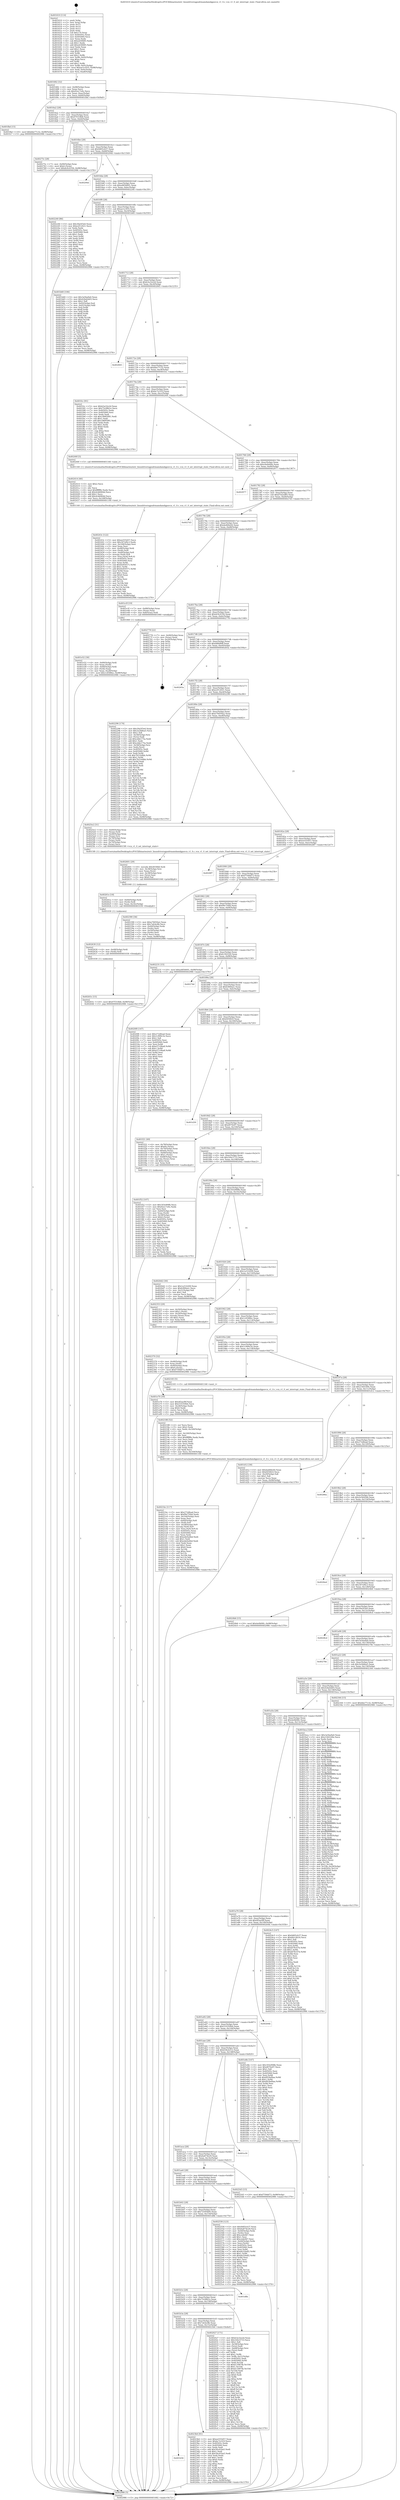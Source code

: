 digraph "0x401610" {
  label = "0x401610 (/mnt/c/Users/mathe/Desktop/tcc/POCII/binaries/extr_linuxdriversgpudrmamdamdgpuvcn_v1_0.c_vcn_v1_0_set_interrupt_state_Final-ollvm.out::main(0))"
  labelloc = "t"
  node[shape=record]

  Entry [label="",width=0.3,height=0.3,shape=circle,fillcolor=black,style=filled]
  "0x401682" [label="{
     0x401682 [32]\l
     | [instrs]\l
     &nbsp;&nbsp;0x401682 \<+6\>: mov -0x98(%rbp),%eax\l
     &nbsp;&nbsp;0x401688 \<+2\>: mov %eax,%ecx\l
     &nbsp;&nbsp;0x40168a \<+6\>: sub $0x92a17e9c,%ecx\l
     &nbsp;&nbsp;0x401690 \<+6\>: mov %eax,-0xac(%rbp)\l
     &nbsp;&nbsp;0x401696 \<+6\>: mov %ecx,-0xb0(%rbp)\l
     &nbsp;&nbsp;0x40169c \<+6\>: je 0000000000401fbd \<main+0x9ad\>\l
  }"]
  "0x401fbd" [label="{
     0x401fbd [15]\l
     | [instrs]\l
     &nbsp;&nbsp;0x401fbd \<+10\>: movl $0xbbe77c32,-0x98(%rbp)\l
     &nbsp;&nbsp;0x401fc7 \<+5\>: jmp 0000000000402986 \<main+0x1376\>\l
  }"]
  "0x4016a2" [label="{
     0x4016a2 [28]\l
     | [instrs]\l
     &nbsp;&nbsp;0x4016a2 \<+5\>: jmp 00000000004016a7 \<main+0x97\>\l
     &nbsp;&nbsp;0x4016a7 \<+6\>: mov -0xac(%rbp),%eax\l
     &nbsp;&nbsp;0x4016ad \<+5\>: sub $0x97f318b8,%eax\l
     &nbsp;&nbsp;0x4016b2 \<+6\>: mov %eax,-0xb4(%rbp)\l
     &nbsp;&nbsp;0x4016b8 \<+6\>: je 000000000040275c \<main+0x114c\>\l
  }"]
  Exit [label="",width=0.3,height=0.3,shape=circle,fillcolor=black,style=filled,peripheries=2]
  "0x40275c" [label="{
     0x40275c [28]\l
     | [instrs]\l
     &nbsp;&nbsp;0x40275c \<+7\>: mov -0x90(%rbp),%rax\l
     &nbsp;&nbsp;0x402763 \<+6\>: movl $0x0,(%rax)\l
     &nbsp;&nbsp;0x402769 \<+10\>: movl $0xdc9c4356,-0x98(%rbp)\l
     &nbsp;&nbsp;0x402773 \<+5\>: jmp 0000000000402986 \<main+0x1376\>\l
  }"]
  "0x4016be" [label="{
     0x4016be [28]\l
     | [instrs]\l
     &nbsp;&nbsp;0x4016be \<+5\>: jmp 00000000004016c3 \<main+0xb3\>\l
     &nbsp;&nbsp;0x4016c3 \<+6\>: mov -0xac(%rbp),%eax\l
     &nbsp;&nbsp;0x4016c9 \<+5\>: sub $0x9d05cb37,%eax\l
     &nbsp;&nbsp;0x4016ce \<+6\>: mov %eax,-0xb8(%rbp)\l
     &nbsp;&nbsp;0x4016d4 \<+6\>: je 000000000040294d \<main+0x133d\>\l
  }"]
  "0x40263c" [label="{
     0x40263c [15]\l
     | [instrs]\l
     &nbsp;&nbsp;0x40263c \<+10\>: movl $0x97f318b8,-0x98(%rbp)\l
     &nbsp;&nbsp;0x402646 \<+5\>: jmp 0000000000402986 \<main+0x1376\>\l
  }"]
  "0x40294d" [label="{
     0x40294d\l
  }", style=dashed]
  "0x4016da" [label="{
     0x4016da [28]\l
     | [instrs]\l
     &nbsp;&nbsp;0x4016da \<+5\>: jmp 00000000004016df \<main+0xcf\>\l
     &nbsp;&nbsp;0x4016df \<+6\>: mov -0xac(%rbp),%eax\l
     &nbsp;&nbsp;0x4016e5 \<+5\>: sub $0xa4856691,%eax\l
     &nbsp;&nbsp;0x4016ea \<+6\>: mov %eax,-0xbc(%rbp)\l
     &nbsp;&nbsp;0x4016f0 \<+6\>: je 0000000000402240 \<main+0xc30\>\l
  }"]
  "0x402630" [label="{
     0x402630 [12]\l
     | [instrs]\l
     &nbsp;&nbsp;0x402630 \<+4\>: mov -0x48(%rbp),%rdi\l
     &nbsp;&nbsp;0x402634 \<+3\>: mov (%rdi),%rdi\l
     &nbsp;&nbsp;0x402637 \<+5\>: call 0000000000401030 \<free@plt\>\l
     | [calls]\l
     &nbsp;&nbsp;0x401030 \{1\} (unknown)\l
  }"]
  "0x402240" [label="{
     0x402240 [86]\l
     | [instrs]\l
     &nbsp;&nbsp;0x402240 \<+5\>: mov $0x30a5f3e0,%eax\l
     &nbsp;&nbsp;0x402245 \<+5\>: mov $0xe2f12021,%ecx\l
     &nbsp;&nbsp;0x40224a \<+2\>: xor %edx,%edx\l
     &nbsp;&nbsp;0x40224c \<+7\>: mov 0x40505c,%esi\l
     &nbsp;&nbsp;0x402253 \<+7\>: mov 0x405060,%edi\l
     &nbsp;&nbsp;0x40225a \<+3\>: sub $0x1,%edx\l
     &nbsp;&nbsp;0x40225d \<+3\>: mov %esi,%r8d\l
     &nbsp;&nbsp;0x402260 \<+3\>: add %edx,%r8d\l
     &nbsp;&nbsp;0x402263 \<+4\>: imul %r8d,%esi\l
     &nbsp;&nbsp;0x402267 \<+3\>: and $0x1,%esi\l
     &nbsp;&nbsp;0x40226a \<+3\>: cmp $0x0,%esi\l
     &nbsp;&nbsp;0x40226d \<+4\>: sete %r9b\l
     &nbsp;&nbsp;0x402271 \<+3\>: cmp $0xa,%edi\l
     &nbsp;&nbsp;0x402274 \<+4\>: setl %r10b\l
     &nbsp;&nbsp;0x402278 \<+3\>: mov %r9b,%r11b\l
     &nbsp;&nbsp;0x40227b \<+3\>: and %r10b,%r11b\l
     &nbsp;&nbsp;0x40227e \<+3\>: xor %r10b,%r9b\l
     &nbsp;&nbsp;0x402281 \<+3\>: or %r9b,%r11b\l
     &nbsp;&nbsp;0x402284 \<+4\>: test $0x1,%r11b\l
     &nbsp;&nbsp;0x402288 \<+3\>: cmovne %ecx,%eax\l
     &nbsp;&nbsp;0x40228b \<+6\>: mov %eax,-0x98(%rbp)\l
     &nbsp;&nbsp;0x402291 \<+5\>: jmp 0000000000402986 \<main+0x1376\>\l
  }"]
  "0x4016f6" [label="{
     0x4016f6 [28]\l
     | [instrs]\l
     &nbsp;&nbsp;0x4016f6 \<+5\>: jmp 00000000004016fb \<main+0xeb\>\l
     &nbsp;&nbsp;0x4016fb \<+6\>: mov -0xac(%rbp),%eax\l
     &nbsp;&nbsp;0x401701 \<+5\>: sub $0xae1e3f35,%eax\l
     &nbsp;&nbsp;0x401706 \<+6\>: mov %eax,-0xc0(%rbp)\l
     &nbsp;&nbsp;0x40170c \<+6\>: je 0000000000401b60 \<main+0x550\>\l
  }"]
  "0x40261e" [label="{
     0x40261e [18]\l
     | [instrs]\l
     &nbsp;&nbsp;0x40261e \<+4\>: mov -0x60(%rbp),%rdi\l
     &nbsp;&nbsp;0x402622 \<+3\>: mov (%rdi),%rdi\l
     &nbsp;&nbsp;0x402625 \<+6\>: mov %eax,-0x16c(%rbp)\l
     &nbsp;&nbsp;0x40262b \<+5\>: call 0000000000401030 \<free@plt\>\l
     | [calls]\l
     &nbsp;&nbsp;0x401030 \{1\} (unknown)\l
  }"]
  "0x401b60" [label="{
     0x401b60 [106]\l
     | [instrs]\l
     &nbsp;&nbsp;0x401b60 \<+5\>: mov $0x3a5ba9a0,%eax\l
     &nbsp;&nbsp;0x401b65 \<+5\>: mov $0x42bd2b93,%ecx\l
     &nbsp;&nbsp;0x401b6a \<+2\>: mov $0x1,%dl\l
     &nbsp;&nbsp;0x401b6c \<+7\>: mov -0x92(%rbp),%sil\l
     &nbsp;&nbsp;0x401b73 \<+7\>: mov -0x91(%rbp),%dil\l
     &nbsp;&nbsp;0x401b7a \<+3\>: mov %sil,%r8b\l
     &nbsp;&nbsp;0x401b7d \<+4\>: xor $0xff,%r8b\l
     &nbsp;&nbsp;0x401b81 \<+3\>: mov %dil,%r9b\l
     &nbsp;&nbsp;0x401b84 \<+4\>: xor $0xff,%r9b\l
     &nbsp;&nbsp;0x401b88 \<+3\>: xor $0x0,%dl\l
     &nbsp;&nbsp;0x401b8b \<+3\>: mov %r8b,%r10b\l
     &nbsp;&nbsp;0x401b8e \<+4\>: and $0x0,%r10b\l
     &nbsp;&nbsp;0x401b92 \<+3\>: and %dl,%sil\l
     &nbsp;&nbsp;0x401b95 \<+3\>: mov %r9b,%r11b\l
     &nbsp;&nbsp;0x401b98 \<+4\>: and $0x0,%r11b\l
     &nbsp;&nbsp;0x401b9c \<+3\>: and %dl,%dil\l
     &nbsp;&nbsp;0x401b9f \<+3\>: or %sil,%r10b\l
     &nbsp;&nbsp;0x401ba2 \<+3\>: or %dil,%r11b\l
     &nbsp;&nbsp;0x401ba5 \<+3\>: xor %r11b,%r10b\l
     &nbsp;&nbsp;0x401ba8 \<+3\>: or %r9b,%r8b\l
     &nbsp;&nbsp;0x401bab \<+4\>: xor $0xff,%r8b\l
     &nbsp;&nbsp;0x401baf \<+3\>: or $0x0,%dl\l
     &nbsp;&nbsp;0x401bb2 \<+3\>: and %dl,%r8b\l
     &nbsp;&nbsp;0x401bb5 \<+3\>: or %r8b,%r10b\l
     &nbsp;&nbsp;0x401bb8 \<+4\>: test $0x1,%r10b\l
     &nbsp;&nbsp;0x401bbc \<+3\>: cmovne %ecx,%eax\l
     &nbsp;&nbsp;0x401bbf \<+6\>: mov %eax,-0x98(%rbp)\l
     &nbsp;&nbsp;0x401bc5 \<+5\>: jmp 0000000000402986 \<main+0x1376\>\l
  }"]
  "0x401712" [label="{
     0x401712 [28]\l
     | [instrs]\l
     &nbsp;&nbsp;0x401712 \<+5\>: jmp 0000000000401717 \<main+0x107\>\l
     &nbsp;&nbsp;0x401717 \<+6\>: mov -0xac(%rbp),%eax\l
     &nbsp;&nbsp;0x40171d \<+5\>: sub $0xb3a32e2d,%eax\l
     &nbsp;&nbsp;0x401722 \<+6\>: mov %eax,-0xc4(%rbp)\l
     &nbsp;&nbsp;0x401728 \<+6\>: je 0000000000402845 \<main+0x1235\>\l
  }"]
  "0x402986" [label="{
     0x402986 [5]\l
     | [instrs]\l
     &nbsp;&nbsp;0x402986 \<+5\>: jmp 0000000000401682 \<main+0x72\>\l
  }"]
  "0x401610" [label="{
     0x401610 [114]\l
     | [instrs]\l
     &nbsp;&nbsp;0x401610 \<+1\>: push %rbp\l
     &nbsp;&nbsp;0x401611 \<+3\>: mov %rsp,%rbp\l
     &nbsp;&nbsp;0x401614 \<+2\>: push %r15\l
     &nbsp;&nbsp;0x401616 \<+2\>: push %r14\l
     &nbsp;&nbsp;0x401618 \<+2\>: push %r12\l
     &nbsp;&nbsp;0x40161a \<+1\>: push %rbx\l
     &nbsp;&nbsp;0x40161b \<+7\>: sub $0x170,%rsp\l
     &nbsp;&nbsp;0x401622 \<+7\>: mov 0x40505c,%eax\l
     &nbsp;&nbsp;0x401629 \<+7\>: mov 0x405060,%ecx\l
     &nbsp;&nbsp;0x401630 \<+2\>: mov %eax,%edx\l
     &nbsp;&nbsp;0x401632 \<+6\>: sub $0xed30685,%edx\l
     &nbsp;&nbsp;0x401638 \<+3\>: sub $0x1,%edx\l
     &nbsp;&nbsp;0x40163b \<+6\>: add $0xed30685,%edx\l
     &nbsp;&nbsp;0x401641 \<+3\>: imul %edx,%eax\l
     &nbsp;&nbsp;0x401644 \<+3\>: and $0x1,%eax\l
     &nbsp;&nbsp;0x401647 \<+3\>: cmp $0x0,%eax\l
     &nbsp;&nbsp;0x40164a \<+4\>: sete %r8b\l
     &nbsp;&nbsp;0x40164e \<+4\>: and $0x1,%r8b\l
     &nbsp;&nbsp;0x401652 \<+7\>: mov %r8b,-0x92(%rbp)\l
     &nbsp;&nbsp;0x401659 \<+3\>: cmp $0xa,%ecx\l
     &nbsp;&nbsp;0x40165c \<+4\>: setl %r8b\l
     &nbsp;&nbsp;0x401660 \<+4\>: and $0x1,%r8b\l
     &nbsp;&nbsp;0x401664 \<+7\>: mov %r8b,-0x91(%rbp)\l
     &nbsp;&nbsp;0x40166b \<+10\>: movl $0xae1e3f35,-0x98(%rbp)\l
     &nbsp;&nbsp;0x401675 \<+6\>: mov %edi,-0x9c(%rbp)\l
     &nbsp;&nbsp;0x40167b \<+7\>: mov %rsi,-0xa8(%rbp)\l
  }"]
  "0x402601" [label="{
     0x402601 [29]\l
     | [instrs]\l
     &nbsp;&nbsp;0x402601 \<+10\>: movabs $0x4030b6,%rdi\l
     &nbsp;&nbsp;0x40260b \<+4\>: mov -0x38(%rbp),%rsi\l
     &nbsp;&nbsp;0x40260f \<+2\>: mov %eax,(%rsi)\l
     &nbsp;&nbsp;0x402611 \<+4\>: mov -0x38(%rbp),%rsi\l
     &nbsp;&nbsp;0x402615 \<+2\>: mov (%rsi),%esi\l
     &nbsp;&nbsp;0x402617 \<+2\>: mov $0x0,%al\l
     &nbsp;&nbsp;0x402619 \<+5\>: call 0000000000401040 \<printf@plt\>\l
     | [calls]\l
     &nbsp;&nbsp;0x401040 \{1\} (unknown)\l
  }"]
  "0x402845" [label="{
     0x402845\l
  }", style=dashed]
  "0x40172e" [label="{
     0x40172e [28]\l
     | [instrs]\l
     &nbsp;&nbsp;0x40172e \<+5\>: jmp 0000000000401733 \<main+0x123\>\l
     &nbsp;&nbsp;0x401733 \<+6\>: mov -0xac(%rbp),%eax\l
     &nbsp;&nbsp;0x401739 \<+5\>: sub $0xbbe77c32,%eax\l
     &nbsp;&nbsp;0x40173e \<+6\>: mov %eax,-0xc8(%rbp)\l
     &nbsp;&nbsp;0x401744 \<+6\>: je 0000000000401fcc \<main+0x9bc\>\l
  }"]
  "0x40243c" [label="{
     0x40243c [122]\l
     | [instrs]\l
     &nbsp;&nbsp;0x40243c \<+5\>: mov $0xee555d57,%ecx\l
     &nbsp;&nbsp;0x402441 \<+5\>: mov $0x307ef0c3,%edx\l
     &nbsp;&nbsp;0x402446 \<+6\>: mov -0x168(%rbp),%esi\l
     &nbsp;&nbsp;0x40244c \<+3\>: imul %eax,%esi\l
     &nbsp;&nbsp;0x40244f \<+4\>: mov -0x48(%rbp),%rdi\l
     &nbsp;&nbsp;0x402453 \<+3\>: mov (%rdi),%rdi\l
     &nbsp;&nbsp;0x402456 \<+4\>: mov -0x40(%rbp),%r8\l
     &nbsp;&nbsp;0x40245a \<+3\>: movslq (%r8),%r8\l
     &nbsp;&nbsp;0x40245d \<+4\>: mov %esi,(%rdi,%r8,4)\l
     &nbsp;&nbsp;0x402461 \<+7\>: mov 0x40505c,%eax\l
     &nbsp;&nbsp;0x402468 \<+7\>: mov 0x405060,%esi\l
     &nbsp;&nbsp;0x40246f \<+3\>: mov %eax,%r9d\l
     &nbsp;&nbsp;0x402472 \<+7\>: sub $0x9c850571,%r9d\l
     &nbsp;&nbsp;0x402479 \<+4\>: sub $0x1,%r9d\l
     &nbsp;&nbsp;0x40247d \<+7\>: add $0x9c850571,%r9d\l
     &nbsp;&nbsp;0x402484 \<+4\>: imul %r9d,%eax\l
     &nbsp;&nbsp;0x402488 \<+3\>: and $0x1,%eax\l
     &nbsp;&nbsp;0x40248b \<+3\>: cmp $0x0,%eax\l
     &nbsp;&nbsp;0x40248e \<+4\>: sete %r10b\l
     &nbsp;&nbsp;0x402492 \<+3\>: cmp $0xa,%esi\l
     &nbsp;&nbsp;0x402495 \<+4\>: setl %r11b\l
     &nbsp;&nbsp;0x402499 \<+3\>: mov %r10b,%bl\l
     &nbsp;&nbsp;0x40249c \<+3\>: and %r11b,%bl\l
     &nbsp;&nbsp;0x40249f \<+3\>: xor %r11b,%r10b\l
     &nbsp;&nbsp;0x4024a2 \<+3\>: or %r10b,%bl\l
     &nbsp;&nbsp;0x4024a5 \<+3\>: test $0x1,%bl\l
     &nbsp;&nbsp;0x4024a8 \<+3\>: cmovne %edx,%ecx\l
     &nbsp;&nbsp;0x4024ab \<+6\>: mov %ecx,-0x98(%rbp)\l
     &nbsp;&nbsp;0x4024b1 \<+5\>: jmp 0000000000402986 \<main+0x1376\>\l
  }"]
  "0x401fcc" [label="{
     0x401fcc [91]\l
     | [instrs]\l
     &nbsp;&nbsp;0x401fcc \<+5\>: mov $0xb3a32e2d,%eax\l
     &nbsp;&nbsp;0x401fd1 \<+5\>: mov $0x75c08b1e,%ecx\l
     &nbsp;&nbsp;0x401fd6 \<+7\>: mov 0x40505c,%edx\l
     &nbsp;&nbsp;0x401fdd \<+7\>: mov 0x405060,%esi\l
     &nbsp;&nbsp;0x401fe4 \<+2\>: mov %edx,%edi\l
     &nbsp;&nbsp;0x401fe6 \<+6\>: sub $0x19685081,%edi\l
     &nbsp;&nbsp;0x401fec \<+3\>: sub $0x1,%edi\l
     &nbsp;&nbsp;0x401fef \<+6\>: add $0x19685081,%edi\l
     &nbsp;&nbsp;0x401ff5 \<+3\>: imul %edi,%edx\l
     &nbsp;&nbsp;0x401ff8 \<+3\>: and $0x1,%edx\l
     &nbsp;&nbsp;0x401ffb \<+3\>: cmp $0x0,%edx\l
     &nbsp;&nbsp;0x401ffe \<+4\>: sete %r8b\l
     &nbsp;&nbsp;0x402002 \<+3\>: cmp $0xa,%esi\l
     &nbsp;&nbsp;0x402005 \<+4\>: setl %r9b\l
     &nbsp;&nbsp;0x402009 \<+3\>: mov %r8b,%r10b\l
     &nbsp;&nbsp;0x40200c \<+3\>: and %r9b,%r10b\l
     &nbsp;&nbsp;0x40200f \<+3\>: xor %r9b,%r8b\l
     &nbsp;&nbsp;0x402012 \<+3\>: or %r8b,%r10b\l
     &nbsp;&nbsp;0x402015 \<+4\>: test $0x1,%r10b\l
     &nbsp;&nbsp;0x402019 \<+3\>: cmovne %ecx,%eax\l
     &nbsp;&nbsp;0x40201c \<+6\>: mov %eax,-0x98(%rbp)\l
     &nbsp;&nbsp;0x402022 \<+5\>: jmp 0000000000402986 \<main+0x1376\>\l
  }"]
  "0x40174a" [label="{
     0x40174a [28]\l
     | [instrs]\l
     &nbsp;&nbsp;0x40174a \<+5\>: jmp 000000000040174f \<main+0x13f\>\l
     &nbsp;&nbsp;0x40174f \<+6\>: mov -0xac(%rbp),%eax\l
     &nbsp;&nbsp;0x401755 \<+5\>: sub $0xbc7e101f,%eax\l
     &nbsp;&nbsp;0x40175a \<+6\>: mov %eax,-0xcc(%rbp)\l
     &nbsp;&nbsp;0x401760 \<+6\>: je 000000000040240f \<main+0xdff\>\l
  }"]
  "0x402414" [label="{
     0x402414 [40]\l
     | [instrs]\l
     &nbsp;&nbsp;0x402414 \<+5\>: mov $0x2,%ecx\l
     &nbsp;&nbsp;0x402419 \<+1\>: cltd\l
     &nbsp;&nbsp;0x40241a \<+2\>: idiv %ecx\l
     &nbsp;&nbsp;0x40241c \<+6\>: imul $0xfffffffe,%edx,%ecx\l
     &nbsp;&nbsp;0x402422 \<+6\>: sub $0x4cb6064d,%ecx\l
     &nbsp;&nbsp;0x402428 \<+3\>: add $0x1,%ecx\l
     &nbsp;&nbsp;0x40242b \<+6\>: add $0x4cb6064d,%ecx\l
     &nbsp;&nbsp;0x402431 \<+6\>: mov %ecx,-0x168(%rbp)\l
     &nbsp;&nbsp;0x402437 \<+5\>: call 0000000000401160 \<next_i\>\l
     | [calls]\l
     &nbsp;&nbsp;0x401160 \{1\} (/mnt/c/Users/mathe/Desktop/tcc/POCII/binaries/extr_linuxdriversgpudrmamdamdgpuvcn_v1_0.c_vcn_v1_0_set_interrupt_state_Final-ollvm.out::next_i)\l
  }"]
  "0x40240f" [label="{
     0x40240f [5]\l
     | [instrs]\l
     &nbsp;&nbsp;0x40240f \<+5\>: call 0000000000401160 \<next_i\>\l
     | [calls]\l
     &nbsp;&nbsp;0x401160 \{1\} (/mnt/c/Users/mathe/Desktop/tcc/POCII/binaries/extr_linuxdriversgpudrmamdamdgpuvcn_v1_0.c_vcn_v1_0_set_interrupt_state_Final-ollvm.out::next_i)\l
  }"]
  "0x401766" [label="{
     0x401766 [28]\l
     | [instrs]\l
     &nbsp;&nbsp;0x401766 \<+5\>: jmp 000000000040176b \<main+0x15b\>\l
     &nbsp;&nbsp;0x40176b \<+6\>: mov -0xac(%rbp),%eax\l
     &nbsp;&nbsp;0x401771 \<+5\>: sub $0xc6a9eb9e,%eax\l
     &nbsp;&nbsp;0x401776 \<+6\>: mov %eax,-0xd0(%rbp)\l
     &nbsp;&nbsp;0x40177c \<+6\>: je 0000000000402977 \<main+0x1367\>\l
  }"]
  "0x401b56" [label="{
     0x401b56\l
  }", style=dashed]
  "0x402977" [label="{
     0x402977\l
  }", style=dashed]
  "0x401782" [label="{
     0x401782 [28]\l
     | [instrs]\l
     &nbsp;&nbsp;0x401782 \<+5\>: jmp 0000000000401787 \<main+0x177\>\l
     &nbsp;&nbsp;0x401787 \<+6\>: mov -0xac(%rbp),%eax\l
     &nbsp;&nbsp;0x40178d \<+5\>: sub $0xd7d2ed85,%eax\l
     &nbsp;&nbsp;0x401792 \<+6\>: mov %eax,-0xd4(%rbp)\l
     &nbsp;&nbsp;0x401798 \<+6\>: je 00000000004027d3 \<main+0x11c3\>\l
  }"]
  "0x4023b4" [label="{
     0x4023b4 [91]\l
     | [instrs]\l
     &nbsp;&nbsp;0x4023b4 \<+5\>: mov $0xee555d57,%eax\l
     &nbsp;&nbsp;0x4023b9 \<+5\>: mov $0xbc7e101f,%ecx\l
     &nbsp;&nbsp;0x4023be \<+7\>: mov 0x40505c,%edx\l
     &nbsp;&nbsp;0x4023c5 \<+7\>: mov 0x405060,%esi\l
     &nbsp;&nbsp;0x4023cc \<+2\>: mov %edx,%edi\l
     &nbsp;&nbsp;0x4023ce \<+6\>: add $0x56cd1ba5,%edi\l
     &nbsp;&nbsp;0x4023d4 \<+3\>: sub $0x1,%edi\l
     &nbsp;&nbsp;0x4023d7 \<+6\>: sub $0x56cd1ba5,%edi\l
     &nbsp;&nbsp;0x4023dd \<+3\>: imul %edi,%edx\l
     &nbsp;&nbsp;0x4023e0 \<+3\>: and $0x1,%edx\l
     &nbsp;&nbsp;0x4023e3 \<+3\>: cmp $0x0,%edx\l
     &nbsp;&nbsp;0x4023e6 \<+4\>: sete %r8b\l
     &nbsp;&nbsp;0x4023ea \<+3\>: cmp $0xa,%esi\l
     &nbsp;&nbsp;0x4023ed \<+4\>: setl %r9b\l
     &nbsp;&nbsp;0x4023f1 \<+3\>: mov %r8b,%r10b\l
     &nbsp;&nbsp;0x4023f4 \<+3\>: and %r9b,%r10b\l
     &nbsp;&nbsp;0x4023f7 \<+3\>: xor %r9b,%r8b\l
     &nbsp;&nbsp;0x4023fa \<+3\>: or %r8b,%r10b\l
     &nbsp;&nbsp;0x4023fd \<+4\>: test $0x1,%r10b\l
     &nbsp;&nbsp;0x402401 \<+3\>: cmovne %ecx,%eax\l
     &nbsp;&nbsp;0x402404 \<+6\>: mov %eax,-0x98(%rbp)\l
     &nbsp;&nbsp;0x40240a \<+5\>: jmp 0000000000402986 \<main+0x1376\>\l
  }"]
  "0x4027d3" [label="{
     0x4027d3\l
  }", style=dashed]
  "0x40179e" [label="{
     0x40179e [28]\l
     | [instrs]\l
     &nbsp;&nbsp;0x40179e \<+5\>: jmp 00000000004017a3 \<main+0x193\>\l
     &nbsp;&nbsp;0x4017a3 \<+6\>: mov -0xac(%rbp),%eax\l
     &nbsp;&nbsp;0x4017a9 \<+5\>: sub $0xda466e44,%eax\l
     &nbsp;&nbsp;0x4017ae \<+6\>: mov %eax,-0xd8(%rbp)\l
     &nbsp;&nbsp;0x4017b4 \<+6\>: je 0000000000401e3f \<main+0x82f\>\l
  }"]
  "0x402370" [label="{
     0x402370 [32]\l
     | [instrs]\l
     &nbsp;&nbsp;0x402370 \<+4\>: mov -0x48(%rbp),%rdi\l
     &nbsp;&nbsp;0x402374 \<+3\>: mov %rax,(%rdi)\l
     &nbsp;&nbsp;0x402377 \<+4\>: mov -0x40(%rbp),%rax\l
     &nbsp;&nbsp;0x40237b \<+6\>: movl $0x0,(%rax)\l
     &nbsp;&nbsp;0x402381 \<+10\>: movl $0xf759dd73,-0x98(%rbp)\l
     &nbsp;&nbsp;0x40238b \<+5\>: jmp 0000000000402986 \<main+0x1376\>\l
  }"]
  "0x401e3f" [label="{
     0x401e3f [19]\l
     | [instrs]\l
     &nbsp;&nbsp;0x401e3f \<+7\>: mov -0x88(%rbp),%rax\l
     &nbsp;&nbsp;0x401e46 \<+3\>: mov (%rax),%rax\l
     &nbsp;&nbsp;0x401e49 \<+4\>: mov 0x8(%rax),%rdi\l
     &nbsp;&nbsp;0x401e4d \<+5\>: call 0000000000401060 \<atoi@plt\>\l
     | [calls]\l
     &nbsp;&nbsp;0x401060 \{1\} (unknown)\l
  }"]
  "0x4017ba" [label="{
     0x4017ba [28]\l
     | [instrs]\l
     &nbsp;&nbsp;0x4017ba \<+5\>: jmp 00000000004017bf \<main+0x1af\>\l
     &nbsp;&nbsp;0x4017bf \<+6\>: mov -0xac(%rbp),%eax\l
     &nbsp;&nbsp;0x4017c5 \<+5\>: sub $0xdc9c4356,%eax\l
     &nbsp;&nbsp;0x4017ca \<+6\>: mov %eax,-0xdc(%rbp)\l
     &nbsp;&nbsp;0x4017d0 \<+6\>: je 0000000000402778 \<main+0x1168\>\l
  }"]
  "0x4021bc" [label="{
     0x4021bc [117]\l
     | [instrs]\l
     &nbsp;&nbsp;0x4021bc \<+5\>: mov $0x272dfead,%ecx\l
     &nbsp;&nbsp;0x4021c1 \<+5\>: mov $0xf9e75f4d,%edx\l
     &nbsp;&nbsp;0x4021c6 \<+6\>: mov -0x164(%rbp),%esi\l
     &nbsp;&nbsp;0x4021cc \<+3\>: imul %eax,%esi\l
     &nbsp;&nbsp;0x4021cf \<+4\>: mov -0x60(%rbp),%r8\l
     &nbsp;&nbsp;0x4021d3 \<+3\>: mov (%r8),%r8\l
     &nbsp;&nbsp;0x4021d6 \<+4\>: mov -0x58(%rbp),%r9\l
     &nbsp;&nbsp;0x4021da \<+3\>: movslq (%r9),%r9\l
     &nbsp;&nbsp;0x4021dd \<+4\>: mov %esi,(%r8,%r9,4)\l
     &nbsp;&nbsp;0x4021e1 \<+7\>: mov 0x40505c,%eax\l
     &nbsp;&nbsp;0x4021e8 \<+7\>: mov 0x405060,%esi\l
     &nbsp;&nbsp;0x4021ef \<+2\>: mov %eax,%edi\l
     &nbsp;&nbsp;0x4021f1 \<+6\>: add $0xede0a4bd,%edi\l
     &nbsp;&nbsp;0x4021f7 \<+3\>: sub $0x1,%edi\l
     &nbsp;&nbsp;0x4021fa \<+6\>: sub $0xede0a4bd,%edi\l
     &nbsp;&nbsp;0x402200 \<+3\>: imul %edi,%eax\l
     &nbsp;&nbsp;0x402203 \<+3\>: and $0x1,%eax\l
     &nbsp;&nbsp;0x402206 \<+3\>: cmp $0x0,%eax\l
     &nbsp;&nbsp;0x402209 \<+4\>: sete %r10b\l
     &nbsp;&nbsp;0x40220d \<+3\>: cmp $0xa,%esi\l
     &nbsp;&nbsp;0x402210 \<+4\>: setl %r11b\l
     &nbsp;&nbsp;0x402214 \<+3\>: mov %r10b,%bl\l
     &nbsp;&nbsp;0x402217 \<+3\>: and %r11b,%bl\l
     &nbsp;&nbsp;0x40221a \<+3\>: xor %r11b,%r10b\l
     &nbsp;&nbsp;0x40221d \<+3\>: or %r10b,%bl\l
     &nbsp;&nbsp;0x402220 \<+3\>: test $0x1,%bl\l
     &nbsp;&nbsp;0x402223 \<+3\>: cmovne %edx,%ecx\l
     &nbsp;&nbsp;0x402226 \<+6\>: mov %ecx,-0x98(%rbp)\l
     &nbsp;&nbsp;0x40222c \<+5\>: jmp 0000000000402986 \<main+0x1376\>\l
  }"]
  "0x402778" [label="{
     0x402778 [22]\l
     | [instrs]\l
     &nbsp;&nbsp;0x402778 \<+7\>: mov -0x90(%rbp),%rax\l
     &nbsp;&nbsp;0x40277f \<+2\>: mov (%rax),%eax\l
     &nbsp;&nbsp;0x402781 \<+4\>: lea -0x20(%rbp),%rsp\l
     &nbsp;&nbsp;0x402785 \<+1\>: pop %rbx\l
     &nbsp;&nbsp;0x402786 \<+2\>: pop %r12\l
     &nbsp;&nbsp;0x402788 \<+2\>: pop %r14\l
     &nbsp;&nbsp;0x40278a \<+2\>: pop %r15\l
     &nbsp;&nbsp;0x40278c \<+1\>: pop %rbp\l
     &nbsp;&nbsp;0x40278d \<+1\>: ret\l
  }"]
  "0x4017d6" [label="{
     0x4017d6 [28]\l
     | [instrs]\l
     &nbsp;&nbsp;0x4017d6 \<+5\>: jmp 00000000004017db \<main+0x1cb\>\l
     &nbsp;&nbsp;0x4017db \<+6\>: mov -0xac(%rbp),%eax\l
     &nbsp;&nbsp;0x4017e1 \<+5\>: sub $0xdd6bfbff,%eax\l
     &nbsp;&nbsp;0x4017e6 \<+6\>: mov %eax,-0xe0(%rbp)\l
     &nbsp;&nbsp;0x4017ec \<+6\>: je 000000000040265a \<main+0x104a\>\l
  }"]
  "0x402188" [label="{
     0x402188 [52]\l
     | [instrs]\l
     &nbsp;&nbsp;0x402188 \<+2\>: xor %ecx,%ecx\l
     &nbsp;&nbsp;0x40218a \<+5\>: mov $0x2,%edx\l
     &nbsp;&nbsp;0x40218f \<+6\>: mov %edx,-0x160(%rbp)\l
     &nbsp;&nbsp;0x402195 \<+1\>: cltd\l
     &nbsp;&nbsp;0x402196 \<+6\>: mov -0x160(%rbp),%esi\l
     &nbsp;&nbsp;0x40219c \<+2\>: idiv %esi\l
     &nbsp;&nbsp;0x40219e \<+6\>: imul $0xfffffffe,%edx,%edx\l
     &nbsp;&nbsp;0x4021a4 \<+2\>: mov %ecx,%edi\l
     &nbsp;&nbsp;0x4021a6 \<+2\>: sub %edx,%edi\l
     &nbsp;&nbsp;0x4021a8 \<+2\>: mov %ecx,%edx\l
     &nbsp;&nbsp;0x4021aa \<+3\>: sub $0x1,%edx\l
     &nbsp;&nbsp;0x4021ad \<+2\>: add %edx,%edi\l
     &nbsp;&nbsp;0x4021af \<+2\>: sub %edi,%ecx\l
     &nbsp;&nbsp;0x4021b1 \<+6\>: mov %ecx,-0x164(%rbp)\l
     &nbsp;&nbsp;0x4021b7 \<+5\>: call 0000000000401160 \<next_i\>\l
     | [calls]\l
     &nbsp;&nbsp;0x401160 \{1\} (/mnt/c/Users/mathe/Desktop/tcc/POCII/binaries/extr_linuxdriversgpudrmamdamdgpuvcn_v1_0.c_vcn_v1_0_set_interrupt_state_Final-ollvm.out::next_i)\l
  }"]
  "0x40265a" [label="{
     0x40265a\l
  }", style=dashed]
  "0x4017f2" [label="{
     0x4017f2 [28]\l
     | [instrs]\l
     &nbsp;&nbsp;0x4017f2 \<+5\>: jmp 00000000004017f7 \<main+0x1e7\>\l
     &nbsp;&nbsp;0x4017f7 \<+6\>: mov -0xac(%rbp),%eax\l
     &nbsp;&nbsp;0x4017fd \<+5\>: sub $0xe2f12021,%eax\l
     &nbsp;&nbsp;0x401802 \<+6\>: mov %eax,-0xe4(%rbp)\l
     &nbsp;&nbsp;0x401808 \<+6\>: je 0000000000402296 \<main+0xc86\>\l
  }"]
  "0x401b3a" [label="{
     0x401b3a [28]\l
     | [instrs]\l
     &nbsp;&nbsp;0x401b3a \<+5\>: jmp 0000000000401b3f \<main+0x52f\>\l
     &nbsp;&nbsp;0x401b3f \<+6\>: mov -0xac(%rbp),%eax\l
     &nbsp;&nbsp;0x401b45 \<+5\>: sub $0x7afcbc8b,%eax\l
     &nbsp;&nbsp;0x401b4a \<+6\>: mov %eax,-0x15c(%rbp)\l
     &nbsp;&nbsp;0x401b50 \<+6\>: je 00000000004023b4 \<main+0xda4\>\l
  }"]
  "0x402296" [label="{
     0x402296 [174]\l
     | [instrs]\l
     &nbsp;&nbsp;0x402296 \<+5\>: mov $0x30a5f3e0,%eax\l
     &nbsp;&nbsp;0x40229b \<+5\>: mov $0x3e2b8ea5,%ecx\l
     &nbsp;&nbsp;0x4022a0 \<+2\>: mov $0x1,%dl\l
     &nbsp;&nbsp;0x4022a2 \<+4\>: mov -0x58(%rbp),%rsi\l
     &nbsp;&nbsp;0x4022a6 \<+2\>: mov (%rsi),%edi\l
     &nbsp;&nbsp;0x4022a8 \<+6\>: sub $0xcdde175a,%edi\l
     &nbsp;&nbsp;0x4022ae \<+3\>: add $0x1,%edi\l
     &nbsp;&nbsp;0x4022b1 \<+6\>: add $0xcdde175a,%edi\l
     &nbsp;&nbsp;0x4022b7 \<+4\>: mov -0x58(%rbp),%rsi\l
     &nbsp;&nbsp;0x4022bb \<+2\>: mov %edi,(%rsi)\l
     &nbsp;&nbsp;0x4022bd \<+7\>: mov 0x40505c,%edi\l
     &nbsp;&nbsp;0x4022c4 \<+8\>: mov 0x405060,%r8d\l
     &nbsp;&nbsp;0x4022cc \<+3\>: mov %edi,%r9d\l
     &nbsp;&nbsp;0x4022cf \<+7\>: sub $0x7b51b9bb,%r9d\l
     &nbsp;&nbsp;0x4022d6 \<+4\>: sub $0x1,%r9d\l
     &nbsp;&nbsp;0x4022da \<+7\>: add $0x7b51b9bb,%r9d\l
     &nbsp;&nbsp;0x4022e1 \<+4\>: imul %r9d,%edi\l
     &nbsp;&nbsp;0x4022e5 \<+3\>: and $0x1,%edi\l
     &nbsp;&nbsp;0x4022e8 \<+3\>: cmp $0x0,%edi\l
     &nbsp;&nbsp;0x4022eb \<+4\>: sete %r10b\l
     &nbsp;&nbsp;0x4022ef \<+4\>: cmp $0xa,%r8d\l
     &nbsp;&nbsp;0x4022f3 \<+4\>: setl %r11b\l
     &nbsp;&nbsp;0x4022f7 \<+3\>: mov %r10b,%bl\l
     &nbsp;&nbsp;0x4022fa \<+3\>: xor $0xff,%bl\l
     &nbsp;&nbsp;0x4022fd \<+3\>: mov %r11b,%r14b\l
     &nbsp;&nbsp;0x402300 \<+4\>: xor $0xff,%r14b\l
     &nbsp;&nbsp;0x402304 \<+3\>: xor $0x1,%dl\l
     &nbsp;&nbsp;0x402307 \<+3\>: mov %bl,%r15b\l
     &nbsp;&nbsp;0x40230a \<+4\>: and $0xff,%r15b\l
     &nbsp;&nbsp;0x40230e \<+3\>: and %dl,%r10b\l
     &nbsp;&nbsp;0x402311 \<+3\>: mov %r14b,%r12b\l
     &nbsp;&nbsp;0x402314 \<+4\>: and $0xff,%r12b\l
     &nbsp;&nbsp;0x402318 \<+3\>: and %dl,%r11b\l
     &nbsp;&nbsp;0x40231b \<+3\>: or %r10b,%r15b\l
     &nbsp;&nbsp;0x40231e \<+3\>: or %r11b,%r12b\l
     &nbsp;&nbsp;0x402321 \<+3\>: xor %r12b,%r15b\l
     &nbsp;&nbsp;0x402324 \<+3\>: or %r14b,%bl\l
     &nbsp;&nbsp;0x402327 \<+3\>: xor $0xff,%bl\l
     &nbsp;&nbsp;0x40232a \<+3\>: or $0x1,%dl\l
     &nbsp;&nbsp;0x40232d \<+2\>: and %dl,%bl\l
     &nbsp;&nbsp;0x40232f \<+3\>: or %bl,%r15b\l
     &nbsp;&nbsp;0x402332 \<+4\>: test $0x1,%r15b\l
     &nbsp;&nbsp;0x402336 \<+3\>: cmovne %ecx,%eax\l
     &nbsp;&nbsp;0x402339 \<+6\>: mov %eax,-0x98(%rbp)\l
     &nbsp;&nbsp;0x40233f \<+5\>: jmp 0000000000402986 \<main+0x1376\>\l
  }"]
  "0x40180e" [label="{
     0x40180e [28]\l
     | [instrs]\l
     &nbsp;&nbsp;0x40180e \<+5\>: jmp 0000000000401813 \<main+0x203\>\l
     &nbsp;&nbsp;0x401813 \<+6\>: mov -0xac(%rbp),%eax\l
     &nbsp;&nbsp;0x401819 \<+5\>: sub $0xe76050a2,%eax\l
     &nbsp;&nbsp;0x40181e \<+6\>: mov %eax,-0xe8(%rbp)\l
     &nbsp;&nbsp;0x401824 \<+6\>: je 00000000004025e2 \<main+0xfd2\>\l
  }"]
  "0x402027" [label="{
     0x402027 [171]\l
     | [instrs]\l
     &nbsp;&nbsp;0x402027 \<+5\>: mov $0xb3a32e2d,%eax\l
     &nbsp;&nbsp;0x40202c \<+5\>: mov $0x164c5733,%ecx\l
     &nbsp;&nbsp;0x402031 \<+2\>: mov $0x1,%dl\l
     &nbsp;&nbsp;0x402033 \<+4\>: mov -0x58(%rbp),%rsi\l
     &nbsp;&nbsp;0x402037 \<+2\>: mov (%rsi),%edi\l
     &nbsp;&nbsp;0x402039 \<+4\>: mov -0x68(%rbp),%rsi\l
     &nbsp;&nbsp;0x40203d \<+2\>: cmp (%rsi),%edi\l
     &nbsp;&nbsp;0x40203f \<+4\>: setl %r8b\l
     &nbsp;&nbsp;0x402043 \<+4\>: and $0x1,%r8b\l
     &nbsp;&nbsp;0x402047 \<+4\>: mov %r8b,-0x21(%rbp)\l
     &nbsp;&nbsp;0x40204b \<+7\>: mov 0x40505c,%edi\l
     &nbsp;&nbsp;0x402052 \<+8\>: mov 0x405060,%r9d\l
     &nbsp;&nbsp;0x40205a \<+3\>: mov %edi,%r10d\l
     &nbsp;&nbsp;0x40205d \<+7\>: sub $0xb13087fb,%r10d\l
     &nbsp;&nbsp;0x402064 \<+4\>: sub $0x1,%r10d\l
     &nbsp;&nbsp;0x402068 \<+7\>: add $0xb13087fb,%r10d\l
     &nbsp;&nbsp;0x40206f \<+4\>: imul %r10d,%edi\l
     &nbsp;&nbsp;0x402073 \<+3\>: and $0x1,%edi\l
     &nbsp;&nbsp;0x402076 \<+3\>: cmp $0x0,%edi\l
     &nbsp;&nbsp;0x402079 \<+4\>: sete %r8b\l
     &nbsp;&nbsp;0x40207d \<+4\>: cmp $0xa,%r9d\l
     &nbsp;&nbsp;0x402081 \<+4\>: setl %r11b\l
     &nbsp;&nbsp;0x402085 \<+3\>: mov %r8b,%bl\l
     &nbsp;&nbsp;0x402088 \<+3\>: xor $0xff,%bl\l
     &nbsp;&nbsp;0x40208b \<+3\>: mov %r11b,%r14b\l
     &nbsp;&nbsp;0x40208e \<+4\>: xor $0xff,%r14b\l
     &nbsp;&nbsp;0x402092 \<+3\>: xor $0x1,%dl\l
     &nbsp;&nbsp;0x402095 \<+3\>: mov %bl,%r15b\l
     &nbsp;&nbsp;0x402098 \<+4\>: and $0xff,%r15b\l
     &nbsp;&nbsp;0x40209c \<+3\>: and %dl,%r8b\l
     &nbsp;&nbsp;0x40209f \<+3\>: mov %r14b,%r12b\l
     &nbsp;&nbsp;0x4020a2 \<+4\>: and $0xff,%r12b\l
     &nbsp;&nbsp;0x4020a6 \<+3\>: and %dl,%r11b\l
     &nbsp;&nbsp;0x4020a9 \<+3\>: or %r8b,%r15b\l
     &nbsp;&nbsp;0x4020ac \<+3\>: or %r11b,%r12b\l
     &nbsp;&nbsp;0x4020af \<+3\>: xor %r12b,%r15b\l
     &nbsp;&nbsp;0x4020b2 \<+3\>: or %r14b,%bl\l
     &nbsp;&nbsp;0x4020b5 \<+3\>: xor $0xff,%bl\l
     &nbsp;&nbsp;0x4020b8 \<+3\>: or $0x1,%dl\l
     &nbsp;&nbsp;0x4020bb \<+2\>: and %dl,%bl\l
     &nbsp;&nbsp;0x4020bd \<+3\>: or %bl,%r15b\l
     &nbsp;&nbsp;0x4020c0 \<+4\>: test $0x1,%r15b\l
     &nbsp;&nbsp;0x4020c4 \<+3\>: cmovne %ecx,%eax\l
     &nbsp;&nbsp;0x4020c7 \<+6\>: mov %eax,-0x98(%rbp)\l
     &nbsp;&nbsp;0x4020cd \<+5\>: jmp 0000000000402986 \<main+0x1376\>\l
  }"]
  "0x4025e2" [label="{
     0x4025e2 [31]\l
     | [instrs]\l
     &nbsp;&nbsp;0x4025e2 \<+4\>: mov -0x60(%rbp),%rax\l
     &nbsp;&nbsp;0x4025e6 \<+3\>: mov (%rax),%rdi\l
     &nbsp;&nbsp;0x4025e9 \<+4\>: mov -0x48(%rbp),%rax\l
     &nbsp;&nbsp;0x4025ed \<+3\>: mov (%rax),%rsi\l
     &nbsp;&nbsp;0x4025f0 \<+4\>: mov -0x78(%rbp),%rax\l
     &nbsp;&nbsp;0x4025f4 \<+2\>: mov (%rax),%edx\l
     &nbsp;&nbsp;0x4025f6 \<+4\>: mov -0x70(%rbp),%rax\l
     &nbsp;&nbsp;0x4025fa \<+2\>: mov (%rax),%ecx\l
     &nbsp;&nbsp;0x4025fc \<+5\>: call 00000000004015f0 \<vcn_v1_0_set_interrupt_state\>\l
     | [calls]\l
     &nbsp;&nbsp;0x4015f0 \{1\} (/mnt/c/Users/mathe/Desktop/tcc/POCII/binaries/extr_linuxdriversgpudrmamdamdgpuvcn_v1_0.c_vcn_v1_0_set_interrupt_state_Final-ollvm.out::vcn_v1_0_set_interrupt_state)\l
  }"]
  "0x40182a" [label="{
     0x40182a [28]\l
     | [instrs]\l
     &nbsp;&nbsp;0x40182a \<+5\>: jmp 000000000040182f \<main+0x21f\>\l
     &nbsp;&nbsp;0x40182f \<+6\>: mov -0xac(%rbp),%eax\l
     &nbsp;&nbsp;0x401835 \<+5\>: sub $0xee555d57,%eax\l
     &nbsp;&nbsp;0x40183a \<+6\>: mov %eax,-0xec(%rbp)\l
     &nbsp;&nbsp;0x401840 \<+6\>: je 00000000004028f7 \<main+0x12e7\>\l
  }"]
  "0x401b1e" [label="{
     0x401b1e [28]\l
     | [instrs]\l
     &nbsp;&nbsp;0x401b1e \<+5\>: jmp 0000000000401b23 \<main+0x513\>\l
     &nbsp;&nbsp;0x401b23 \<+6\>: mov -0xac(%rbp),%eax\l
     &nbsp;&nbsp;0x401b29 \<+5\>: sub $0x75c08b1e,%eax\l
     &nbsp;&nbsp;0x401b2e \<+6\>: mov %eax,-0x158(%rbp)\l
     &nbsp;&nbsp;0x401b34 \<+6\>: je 0000000000402027 \<main+0xa17\>\l
  }"]
  "0x4028f7" [label="{
     0x4028f7\l
  }", style=dashed]
  "0x401846" [label="{
     0x401846 [28]\l
     | [instrs]\l
     &nbsp;&nbsp;0x401846 \<+5\>: jmp 000000000040184b \<main+0x23b\>\l
     &nbsp;&nbsp;0x40184b \<+6\>: mov -0xac(%rbp),%eax\l
     &nbsp;&nbsp;0x401851 \<+5\>: sub $0xf759dd73,%eax\l
     &nbsp;&nbsp;0x401856 \<+6\>: mov %eax,-0xf0(%rbp)\l
     &nbsp;&nbsp;0x40185c \<+6\>: je 0000000000402390 \<main+0xd80\>\l
  }"]
  "0x401d8b" [label="{
     0x401d8b\l
  }", style=dashed]
  "0x402390" [label="{
     0x402390 [36]\l
     | [instrs]\l
     &nbsp;&nbsp;0x402390 \<+5\>: mov $0xe76050a2,%eax\l
     &nbsp;&nbsp;0x402395 \<+5\>: mov $0x7afcbc8b,%ecx\l
     &nbsp;&nbsp;0x40239a \<+4\>: mov -0x40(%rbp),%rdx\l
     &nbsp;&nbsp;0x40239e \<+2\>: mov (%rdx),%esi\l
     &nbsp;&nbsp;0x4023a0 \<+4\>: mov -0x50(%rbp),%rdx\l
     &nbsp;&nbsp;0x4023a4 \<+2\>: cmp (%rdx),%esi\l
     &nbsp;&nbsp;0x4023a6 \<+3\>: cmovl %ecx,%eax\l
     &nbsp;&nbsp;0x4023a9 \<+6\>: mov %eax,-0x98(%rbp)\l
     &nbsp;&nbsp;0x4023af \<+5\>: jmp 0000000000402986 \<main+0x1376\>\l
  }"]
  "0x401862" [label="{
     0x401862 [28]\l
     | [instrs]\l
     &nbsp;&nbsp;0x401862 \<+5\>: jmp 0000000000401867 \<main+0x257\>\l
     &nbsp;&nbsp;0x401867 \<+6\>: mov -0xac(%rbp),%eax\l
     &nbsp;&nbsp;0x40186d \<+5\>: sub $0xf9e75f4d,%eax\l
     &nbsp;&nbsp;0x401872 \<+6\>: mov %eax,-0xf4(%rbp)\l
     &nbsp;&nbsp;0x401878 \<+6\>: je 0000000000402231 \<main+0xc21\>\l
  }"]
  "0x401b02" [label="{
     0x401b02 [28]\l
     | [instrs]\l
     &nbsp;&nbsp;0x401b02 \<+5\>: jmp 0000000000401b07 \<main+0x4f7\>\l
     &nbsp;&nbsp;0x401b07 \<+6\>: mov -0xac(%rbp),%eax\l
     &nbsp;&nbsp;0x401b0d \<+5\>: sub $0x72595b95,%eax\l
     &nbsp;&nbsp;0x401b12 \<+6\>: mov %eax,-0x154(%rbp)\l
     &nbsp;&nbsp;0x401b18 \<+6\>: je 0000000000401d8b \<main+0x77b\>\l
  }"]
  "0x402231" [label="{
     0x402231 [15]\l
     | [instrs]\l
     &nbsp;&nbsp;0x402231 \<+10\>: movl $0xa4856691,-0x98(%rbp)\l
     &nbsp;&nbsp;0x40223b \<+5\>: jmp 0000000000402986 \<main+0x1376\>\l
  }"]
  "0x40187e" [label="{
     0x40187e [28]\l
     | [instrs]\l
     &nbsp;&nbsp;0x40187e \<+5\>: jmp 0000000000401883 \<main+0x273\>\l
     &nbsp;&nbsp;0x401883 \<+6\>: mov -0xac(%rbp),%eax\l
     &nbsp;&nbsp;0x401889 \<+5\>: sub $0xfc392520,%eax\l
     &nbsp;&nbsp;0x40188e \<+6\>: mov %eax,-0xf8(%rbp)\l
     &nbsp;&nbsp;0x401894 \<+6\>: je 000000000040274d \<main+0x113d\>\l
  }"]
  "0x402558" [label="{
     0x402558 [123]\l
     | [instrs]\l
     &nbsp;&nbsp;0x402558 \<+5\>: mov $0x9d05cb37,%eax\l
     &nbsp;&nbsp;0x40255d \<+5\>: mov $0x6a874e29,%ecx\l
     &nbsp;&nbsp;0x402562 \<+4\>: mov -0x40(%rbp),%rdx\l
     &nbsp;&nbsp;0x402566 \<+2\>: mov (%rdx),%esi\l
     &nbsp;&nbsp;0x402568 \<+6\>: add $0xcede067,%esi\l
     &nbsp;&nbsp;0x40256e \<+3\>: add $0x1,%esi\l
     &nbsp;&nbsp;0x402571 \<+6\>: sub $0xcede067,%esi\l
     &nbsp;&nbsp;0x402577 \<+4\>: mov -0x40(%rbp),%rdx\l
     &nbsp;&nbsp;0x40257b \<+2\>: mov %esi,(%rdx)\l
     &nbsp;&nbsp;0x40257d \<+7\>: mov 0x40505c,%esi\l
     &nbsp;&nbsp;0x402584 \<+7\>: mov 0x405060,%edi\l
     &nbsp;&nbsp;0x40258b \<+3\>: mov %esi,%r8d\l
     &nbsp;&nbsp;0x40258e \<+7\>: add $0xbb32bdf2,%r8d\l
     &nbsp;&nbsp;0x402595 \<+4\>: sub $0x1,%r8d\l
     &nbsp;&nbsp;0x402599 \<+7\>: sub $0xbb32bdf2,%r8d\l
     &nbsp;&nbsp;0x4025a0 \<+4\>: imul %r8d,%esi\l
     &nbsp;&nbsp;0x4025a4 \<+3\>: and $0x1,%esi\l
     &nbsp;&nbsp;0x4025a7 \<+3\>: cmp $0x0,%esi\l
     &nbsp;&nbsp;0x4025aa \<+4\>: sete %r9b\l
     &nbsp;&nbsp;0x4025ae \<+3\>: cmp $0xa,%edi\l
     &nbsp;&nbsp;0x4025b1 \<+4\>: setl %r10b\l
     &nbsp;&nbsp;0x4025b5 \<+3\>: mov %r9b,%r11b\l
     &nbsp;&nbsp;0x4025b8 \<+3\>: and %r10b,%r11b\l
     &nbsp;&nbsp;0x4025bb \<+3\>: xor %r10b,%r9b\l
     &nbsp;&nbsp;0x4025be \<+3\>: or %r9b,%r11b\l
     &nbsp;&nbsp;0x4025c1 \<+4\>: test $0x1,%r11b\l
     &nbsp;&nbsp;0x4025c5 \<+3\>: cmovne %ecx,%eax\l
     &nbsp;&nbsp;0x4025c8 \<+6\>: mov %eax,-0x98(%rbp)\l
     &nbsp;&nbsp;0x4025ce \<+5\>: jmp 0000000000402986 \<main+0x1376\>\l
  }"]
  "0x40274d" [label="{
     0x40274d\l
  }", style=dashed]
  "0x40189a" [label="{
     0x40189a [28]\l
     | [instrs]\l
     &nbsp;&nbsp;0x40189a \<+5\>: jmp 000000000040189f \<main+0x28f\>\l
     &nbsp;&nbsp;0x40189f \<+6\>: mov -0xac(%rbp),%eax\l
     &nbsp;&nbsp;0x4018a5 \<+5\>: sub $0xfcf69ea1,%eax\l
     &nbsp;&nbsp;0x4018aa \<+6\>: mov %eax,-0xfc(%rbp)\l
     &nbsp;&nbsp;0x4018b0 \<+6\>: je 00000000004020f0 \<main+0xae0\>\l
  }"]
  "0x401ae6" [label="{
     0x401ae6 [28]\l
     | [instrs]\l
     &nbsp;&nbsp;0x401ae6 \<+5\>: jmp 0000000000401aeb \<main+0x4db\>\l
     &nbsp;&nbsp;0x401aeb \<+6\>: mov -0xac(%rbp),%eax\l
     &nbsp;&nbsp;0x401af1 \<+5\>: sub $0x6fe14b16,%eax\l
     &nbsp;&nbsp;0x401af6 \<+6\>: mov %eax,-0x150(%rbp)\l
     &nbsp;&nbsp;0x401afc \<+6\>: je 0000000000402558 \<main+0xf48\>\l
  }"]
  "0x4020f0" [label="{
     0x4020f0 [147]\l
     | [instrs]\l
     &nbsp;&nbsp;0x4020f0 \<+5\>: mov $0x272dfead,%eax\l
     &nbsp;&nbsp;0x4020f5 \<+5\>: mov $0x1c999c5e,%ecx\l
     &nbsp;&nbsp;0x4020fa \<+2\>: mov $0x1,%dl\l
     &nbsp;&nbsp;0x4020fc \<+7\>: mov 0x40505c,%esi\l
     &nbsp;&nbsp;0x402103 \<+7\>: mov 0x405060,%edi\l
     &nbsp;&nbsp;0x40210a \<+3\>: mov %esi,%r8d\l
     &nbsp;&nbsp;0x40210d \<+7\>: sub $0xe57c9ba8,%r8d\l
     &nbsp;&nbsp;0x402114 \<+4\>: sub $0x1,%r8d\l
     &nbsp;&nbsp;0x402118 \<+7\>: add $0xe57c9ba8,%r8d\l
     &nbsp;&nbsp;0x40211f \<+4\>: imul %r8d,%esi\l
     &nbsp;&nbsp;0x402123 \<+3\>: and $0x1,%esi\l
     &nbsp;&nbsp;0x402126 \<+3\>: cmp $0x0,%esi\l
     &nbsp;&nbsp;0x402129 \<+4\>: sete %r9b\l
     &nbsp;&nbsp;0x40212d \<+3\>: cmp $0xa,%edi\l
     &nbsp;&nbsp;0x402130 \<+4\>: setl %r10b\l
     &nbsp;&nbsp;0x402134 \<+3\>: mov %r9b,%r11b\l
     &nbsp;&nbsp;0x402137 \<+4\>: xor $0xff,%r11b\l
     &nbsp;&nbsp;0x40213b \<+3\>: mov %r10b,%bl\l
     &nbsp;&nbsp;0x40213e \<+3\>: xor $0xff,%bl\l
     &nbsp;&nbsp;0x402141 \<+3\>: xor $0x0,%dl\l
     &nbsp;&nbsp;0x402144 \<+3\>: mov %r11b,%r14b\l
     &nbsp;&nbsp;0x402147 \<+4\>: and $0x0,%r14b\l
     &nbsp;&nbsp;0x40214b \<+3\>: and %dl,%r9b\l
     &nbsp;&nbsp;0x40214e \<+3\>: mov %bl,%r15b\l
     &nbsp;&nbsp;0x402151 \<+4\>: and $0x0,%r15b\l
     &nbsp;&nbsp;0x402155 \<+3\>: and %dl,%r10b\l
     &nbsp;&nbsp;0x402158 \<+3\>: or %r9b,%r14b\l
     &nbsp;&nbsp;0x40215b \<+3\>: or %r10b,%r15b\l
     &nbsp;&nbsp;0x40215e \<+3\>: xor %r15b,%r14b\l
     &nbsp;&nbsp;0x402161 \<+3\>: or %bl,%r11b\l
     &nbsp;&nbsp;0x402164 \<+4\>: xor $0xff,%r11b\l
     &nbsp;&nbsp;0x402168 \<+3\>: or $0x0,%dl\l
     &nbsp;&nbsp;0x40216b \<+3\>: and %dl,%r11b\l
     &nbsp;&nbsp;0x40216e \<+3\>: or %r11b,%r14b\l
     &nbsp;&nbsp;0x402171 \<+4\>: test $0x1,%r14b\l
     &nbsp;&nbsp;0x402175 \<+3\>: cmovne %ecx,%eax\l
     &nbsp;&nbsp;0x402178 \<+6\>: mov %eax,-0x98(%rbp)\l
     &nbsp;&nbsp;0x40217e \<+5\>: jmp 0000000000402986 \<main+0x1376\>\l
  }"]
  "0x4018b6" [label="{
     0x4018b6 [28]\l
     | [instrs]\l
     &nbsp;&nbsp;0x4018b6 \<+5\>: jmp 00000000004018bb \<main+0x2ab\>\l
     &nbsp;&nbsp;0x4018bb \<+6\>: mov -0xac(%rbp),%eax\l
     &nbsp;&nbsp;0x4018c1 \<+5\>: sub $0x6456fc0,%eax\l
     &nbsp;&nbsp;0x4018c6 \<+6\>: mov %eax,-0x100(%rbp)\l
     &nbsp;&nbsp;0x4018cc \<+6\>: je 0000000000401d30 \<main+0x720\>\l
  }"]
  "0x4025d3" [label="{
     0x4025d3 [15]\l
     | [instrs]\l
     &nbsp;&nbsp;0x4025d3 \<+10\>: movl $0xf759dd73,-0x98(%rbp)\l
     &nbsp;&nbsp;0x4025dd \<+5\>: jmp 0000000000402986 \<main+0x1376\>\l
  }"]
  "0x401d30" [label="{
     0x401d30\l
  }", style=dashed]
  "0x4018d2" [label="{
     0x4018d2 [28]\l
     | [instrs]\l
     &nbsp;&nbsp;0x4018d2 \<+5\>: jmp 00000000004018d7 \<main+0x2c7\>\l
     &nbsp;&nbsp;0x4018d7 \<+6\>: mov -0xac(%rbp),%eax\l
     &nbsp;&nbsp;0x4018dd \<+5\>: sub $0xd070e97,%eax\l
     &nbsp;&nbsp;0x4018e2 \<+6\>: mov %eax,-0x104(%rbp)\l
     &nbsp;&nbsp;0x4018e8 \<+6\>: je 0000000000401f21 \<main+0x911\>\l
  }"]
  "0x401aca" [label="{
     0x401aca [28]\l
     | [instrs]\l
     &nbsp;&nbsp;0x401aca \<+5\>: jmp 0000000000401acf \<main+0x4bf\>\l
     &nbsp;&nbsp;0x401acf \<+6\>: mov -0xac(%rbp),%eax\l
     &nbsp;&nbsp;0x401ad5 \<+5\>: sub $0x6a874e29,%eax\l
     &nbsp;&nbsp;0x401ada \<+6\>: mov %eax,-0x14c(%rbp)\l
     &nbsp;&nbsp;0x401ae0 \<+6\>: je 00000000004025d3 \<main+0xfc3\>\l
  }"]
  "0x401f21" [label="{
     0x401f21 [49]\l
     | [instrs]\l
     &nbsp;&nbsp;0x401f21 \<+4\>: mov -0x78(%rbp),%rax\l
     &nbsp;&nbsp;0x401f25 \<+6\>: movl $0x64,(%rax)\l
     &nbsp;&nbsp;0x401f2b \<+4\>: mov -0x70(%rbp),%rax\l
     &nbsp;&nbsp;0x401f2f \<+6\>: movl $0x64,(%rax)\l
     &nbsp;&nbsp;0x401f35 \<+4\>: mov -0x68(%rbp),%rax\l
     &nbsp;&nbsp;0x401f39 \<+6\>: movl $0x1,(%rax)\l
     &nbsp;&nbsp;0x401f3f \<+4\>: mov -0x68(%rbp),%rax\l
     &nbsp;&nbsp;0x401f43 \<+3\>: movslq (%rax),%rax\l
     &nbsp;&nbsp;0x401f46 \<+4\>: shl $0x2,%rax\l
     &nbsp;&nbsp;0x401f4a \<+3\>: mov %rax,%rdi\l
     &nbsp;&nbsp;0x401f4d \<+5\>: call 0000000000401050 \<malloc@plt\>\l
     | [calls]\l
     &nbsp;&nbsp;0x401050 \{1\} (unknown)\l
  }"]
  "0x4018ee" [label="{
     0x4018ee [28]\l
     | [instrs]\l
     &nbsp;&nbsp;0x4018ee \<+5\>: jmp 00000000004018f3 \<main+0x2e3\>\l
     &nbsp;&nbsp;0x4018f3 \<+6\>: mov -0xac(%rbp),%eax\l
     &nbsp;&nbsp;0x4018f9 \<+5\>: sub $0x164c5733,%eax\l
     &nbsp;&nbsp;0x4018fe \<+6\>: mov %eax,-0x108(%rbp)\l
     &nbsp;&nbsp;0x401904 \<+6\>: je 00000000004020d2 \<main+0xac2\>\l
  }"]
  "0x401e30" [label="{
     0x401e30\l
  }", style=dashed]
  "0x4020d2" [label="{
     0x4020d2 [30]\l
     | [instrs]\l
     &nbsp;&nbsp;0x4020d2 \<+5\>: mov $0x1a314209,%eax\l
     &nbsp;&nbsp;0x4020d7 \<+5\>: mov $0xfcf69ea1,%ecx\l
     &nbsp;&nbsp;0x4020dc \<+3\>: mov -0x21(%rbp),%dl\l
     &nbsp;&nbsp;0x4020df \<+3\>: test $0x1,%dl\l
     &nbsp;&nbsp;0x4020e2 \<+3\>: cmovne %ecx,%eax\l
     &nbsp;&nbsp;0x4020e5 \<+6\>: mov %eax,-0x98(%rbp)\l
     &nbsp;&nbsp;0x4020eb \<+5\>: jmp 0000000000402986 \<main+0x1376\>\l
  }"]
  "0x40190a" [label="{
     0x40190a [28]\l
     | [instrs]\l
     &nbsp;&nbsp;0x40190a \<+5\>: jmp 000000000040190f \<main+0x2ff\>\l
     &nbsp;&nbsp;0x40190f \<+6\>: mov -0xac(%rbp),%eax\l
     &nbsp;&nbsp;0x401915 \<+5\>: sub $0x183e908b,%eax\l
     &nbsp;&nbsp;0x40191a \<+6\>: mov %eax,-0x10c(%rbp)\l
     &nbsp;&nbsp;0x401920 \<+6\>: je 00000000004027f4 \<main+0x11e4\>\l
  }"]
  "0x401f52" [label="{
     0x401f52 [107]\l
     | [instrs]\l
     &nbsp;&nbsp;0x401f52 \<+5\>: mov $0x183e908b,%ecx\l
     &nbsp;&nbsp;0x401f57 \<+5\>: mov $0x92a17e9c,%edx\l
     &nbsp;&nbsp;0x401f5c \<+2\>: xor %esi,%esi\l
     &nbsp;&nbsp;0x401f5e \<+4\>: mov -0x60(%rbp),%rdi\l
     &nbsp;&nbsp;0x401f62 \<+3\>: mov %rax,(%rdi)\l
     &nbsp;&nbsp;0x401f65 \<+4\>: mov -0x58(%rbp),%rax\l
     &nbsp;&nbsp;0x401f69 \<+6\>: movl $0x0,(%rax)\l
     &nbsp;&nbsp;0x401f6f \<+8\>: mov 0x40505c,%r8d\l
     &nbsp;&nbsp;0x401f77 \<+8\>: mov 0x405060,%r9d\l
     &nbsp;&nbsp;0x401f7f \<+3\>: sub $0x1,%esi\l
     &nbsp;&nbsp;0x401f82 \<+3\>: mov %r8d,%r10d\l
     &nbsp;&nbsp;0x401f85 \<+3\>: add %esi,%r10d\l
     &nbsp;&nbsp;0x401f88 \<+4\>: imul %r10d,%r8d\l
     &nbsp;&nbsp;0x401f8c \<+4\>: and $0x1,%r8d\l
     &nbsp;&nbsp;0x401f90 \<+4\>: cmp $0x0,%r8d\l
     &nbsp;&nbsp;0x401f94 \<+4\>: sete %r11b\l
     &nbsp;&nbsp;0x401f98 \<+4\>: cmp $0xa,%r9d\l
     &nbsp;&nbsp;0x401f9c \<+3\>: setl %bl\l
     &nbsp;&nbsp;0x401f9f \<+3\>: mov %r11b,%r14b\l
     &nbsp;&nbsp;0x401fa2 \<+3\>: and %bl,%r14b\l
     &nbsp;&nbsp;0x401fa5 \<+3\>: xor %bl,%r11b\l
     &nbsp;&nbsp;0x401fa8 \<+3\>: or %r11b,%r14b\l
     &nbsp;&nbsp;0x401fab \<+4\>: test $0x1,%r14b\l
     &nbsp;&nbsp;0x401faf \<+3\>: cmovne %edx,%ecx\l
     &nbsp;&nbsp;0x401fb2 \<+6\>: mov %ecx,-0x98(%rbp)\l
     &nbsp;&nbsp;0x401fb8 \<+5\>: jmp 0000000000402986 \<main+0x1376\>\l
  }"]
  "0x4027f4" [label="{
     0x4027f4\l
  }", style=dashed]
  "0x401926" [label="{
     0x401926 [28]\l
     | [instrs]\l
     &nbsp;&nbsp;0x401926 \<+5\>: jmp 000000000040192b \<main+0x31b\>\l
     &nbsp;&nbsp;0x40192b \<+6\>: mov -0xac(%rbp),%eax\l
     &nbsp;&nbsp;0x401931 \<+5\>: sub $0x1a314209,%eax\l
     &nbsp;&nbsp;0x401936 \<+6\>: mov %eax,-0x110(%rbp)\l
     &nbsp;&nbsp;0x40193c \<+6\>: je 0000000000402353 \<main+0xd43\>\l
  }"]
  "0x401aae" [label="{
     0x401aae [28]\l
     | [instrs]\l
     &nbsp;&nbsp;0x401aae \<+5\>: jmp 0000000000401ab3 \<main+0x4a3\>\l
     &nbsp;&nbsp;0x401ab3 \<+6\>: mov -0xac(%rbp),%eax\l
     &nbsp;&nbsp;0x401ab9 \<+5\>: sub $0x636cb312,%eax\l
     &nbsp;&nbsp;0x401abe \<+6\>: mov %eax,-0x148(%rbp)\l
     &nbsp;&nbsp;0x401ac4 \<+6\>: je 0000000000401e30 \<main+0x820\>\l
  }"]
  "0x402353" [label="{
     0x402353 [29]\l
     | [instrs]\l
     &nbsp;&nbsp;0x402353 \<+4\>: mov -0x50(%rbp),%rax\l
     &nbsp;&nbsp;0x402357 \<+6\>: movl $0x1,(%rax)\l
     &nbsp;&nbsp;0x40235d \<+4\>: mov -0x50(%rbp),%rax\l
     &nbsp;&nbsp;0x402361 \<+3\>: movslq (%rax),%rax\l
     &nbsp;&nbsp;0x402364 \<+4\>: shl $0x2,%rax\l
     &nbsp;&nbsp;0x402368 \<+3\>: mov %rax,%rdi\l
     &nbsp;&nbsp;0x40236b \<+5\>: call 0000000000401050 \<malloc@plt\>\l
     | [calls]\l
     &nbsp;&nbsp;0x401050 \{1\} (unknown)\l
  }"]
  "0x401942" [label="{
     0x401942 [28]\l
     | [instrs]\l
     &nbsp;&nbsp;0x401942 \<+5\>: jmp 0000000000401947 \<main+0x337\>\l
     &nbsp;&nbsp;0x401947 \<+6\>: mov -0xac(%rbp),%eax\l
     &nbsp;&nbsp;0x40194d \<+5\>: sub $0x1c6588ec,%eax\l
     &nbsp;&nbsp;0x401952 \<+6\>: mov %eax,-0x114(%rbp)\l
     &nbsp;&nbsp;0x401958 \<+6\>: je 0000000000401e70 \<main+0x860\>\l
  }"]
  "0x401e8e" [label="{
     0x401e8e [147]\l
     | [instrs]\l
     &nbsp;&nbsp;0x401e8e \<+5\>: mov $0x183e908b,%eax\l
     &nbsp;&nbsp;0x401e93 \<+5\>: mov $0xd070e97,%ecx\l
     &nbsp;&nbsp;0x401e98 \<+2\>: mov $0x1,%dl\l
     &nbsp;&nbsp;0x401e9a \<+7\>: mov 0x40505c,%esi\l
     &nbsp;&nbsp;0x401ea1 \<+7\>: mov 0x405060,%edi\l
     &nbsp;&nbsp;0x401ea8 \<+3\>: mov %esi,%r8d\l
     &nbsp;&nbsp;0x401eab \<+7\>: sub $0x893bd9aa,%r8d\l
     &nbsp;&nbsp;0x401eb2 \<+4\>: sub $0x1,%r8d\l
     &nbsp;&nbsp;0x401eb6 \<+7\>: add $0x893bd9aa,%r8d\l
     &nbsp;&nbsp;0x401ebd \<+4\>: imul %r8d,%esi\l
     &nbsp;&nbsp;0x401ec1 \<+3\>: and $0x1,%esi\l
     &nbsp;&nbsp;0x401ec4 \<+3\>: cmp $0x0,%esi\l
     &nbsp;&nbsp;0x401ec7 \<+4\>: sete %r9b\l
     &nbsp;&nbsp;0x401ecb \<+3\>: cmp $0xa,%edi\l
     &nbsp;&nbsp;0x401ece \<+4\>: setl %r10b\l
     &nbsp;&nbsp;0x401ed2 \<+3\>: mov %r9b,%r11b\l
     &nbsp;&nbsp;0x401ed5 \<+4\>: xor $0xff,%r11b\l
     &nbsp;&nbsp;0x401ed9 \<+3\>: mov %r10b,%bl\l
     &nbsp;&nbsp;0x401edc \<+3\>: xor $0xff,%bl\l
     &nbsp;&nbsp;0x401edf \<+3\>: xor $0x1,%dl\l
     &nbsp;&nbsp;0x401ee2 \<+3\>: mov %r11b,%r14b\l
     &nbsp;&nbsp;0x401ee5 \<+4\>: and $0xff,%r14b\l
     &nbsp;&nbsp;0x401ee9 \<+3\>: and %dl,%r9b\l
     &nbsp;&nbsp;0x401eec \<+3\>: mov %bl,%r15b\l
     &nbsp;&nbsp;0x401eef \<+4\>: and $0xff,%r15b\l
     &nbsp;&nbsp;0x401ef3 \<+3\>: and %dl,%r10b\l
     &nbsp;&nbsp;0x401ef6 \<+3\>: or %r9b,%r14b\l
     &nbsp;&nbsp;0x401ef9 \<+3\>: or %r10b,%r15b\l
     &nbsp;&nbsp;0x401efc \<+3\>: xor %r15b,%r14b\l
     &nbsp;&nbsp;0x401eff \<+3\>: or %bl,%r11b\l
     &nbsp;&nbsp;0x401f02 \<+4\>: xor $0xff,%r11b\l
     &nbsp;&nbsp;0x401f06 \<+3\>: or $0x1,%dl\l
     &nbsp;&nbsp;0x401f09 \<+3\>: and %dl,%r11b\l
     &nbsp;&nbsp;0x401f0c \<+3\>: or %r11b,%r14b\l
     &nbsp;&nbsp;0x401f0f \<+4\>: test $0x1,%r14b\l
     &nbsp;&nbsp;0x401f13 \<+3\>: cmovne %ecx,%eax\l
     &nbsp;&nbsp;0x401f16 \<+6\>: mov %eax,-0x98(%rbp)\l
     &nbsp;&nbsp;0x401f1c \<+5\>: jmp 0000000000402986 \<main+0x1376\>\l
  }"]
  "0x401e70" [label="{
     0x401e70 [30]\l
     | [instrs]\l
     &nbsp;&nbsp;0x401e70 \<+5\>: mov $0x4f2acf0f,%eax\l
     &nbsp;&nbsp;0x401e75 \<+5\>: mov $0x510350b4,%ecx\l
     &nbsp;&nbsp;0x401e7a \<+3\>: mov -0x28(%rbp),%edx\l
     &nbsp;&nbsp;0x401e7d \<+3\>: cmp $0x0,%edx\l
     &nbsp;&nbsp;0x401e80 \<+3\>: cmove %ecx,%eax\l
     &nbsp;&nbsp;0x401e83 \<+6\>: mov %eax,-0x98(%rbp)\l
     &nbsp;&nbsp;0x401e89 \<+5\>: jmp 0000000000402986 \<main+0x1376\>\l
  }"]
  "0x40195e" [label="{
     0x40195e [28]\l
     | [instrs]\l
     &nbsp;&nbsp;0x40195e \<+5\>: jmp 0000000000401963 \<main+0x353\>\l
     &nbsp;&nbsp;0x401963 \<+6\>: mov -0xac(%rbp),%eax\l
     &nbsp;&nbsp;0x401969 \<+5\>: sub $0x1c999c5e,%eax\l
     &nbsp;&nbsp;0x40196e \<+6\>: mov %eax,-0x118(%rbp)\l
     &nbsp;&nbsp;0x401974 \<+6\>: je 0000000000402183 \<main+0xb73\>\l
  }"]
  "0x401a92" [label="{
     0x401a92 [28]\l
     | [instrs]\l
     &nbsp;&nbsp;0x401a92 \<+5\>: jmp 0000000000401a97 \<main+0x487\>\l
     &nbsp;&nbsp;0x401a97 \<+6\>: mov -0xac(%rbp),%eax\l
     &nbsp;&nbsp;0x401a9d \<+5\>: sub $0x510350b4,%eax\l
     &nbsp;&nbsp;0x401aa2 \<+6\>: mov %eax,-0x144(%rbp)\l
     &nbsp;&nbsp;0x401aa8 \<+6\>: je 0000000000401e8e \<main+0x87e\>\l
  }"]
  "0x402183" [label="{
     0x402183 [5]\l
     | [instrs]\l
     &nbsp;&nbsp;0x402183 \<+5\>: call 0000000000401160 \<next_i\>\l
     | [calls]\l
     &nbsp;&nbsp;0x401160 \{1\} (/mnt/c/Users/mathe/Desktop/tcc/POCII/binaries/extr_linuxdriversgpudrmamdamdgpuvcn_v1_0.c_vcn_v1_0_set_interrupt_state_Final-ollvm.out::next_i)\l
  }"]
  "0x40197a" [label="{
     0x40197a [28]\l
     | [instrs]\l
     &nbsp;&nbsp;0x40197a \<+5\>: jmp 000000000040197f \<main+0x36f\>\l
     &nbsp;&nbsp;0x40197f \<+6\>: mov -0xac(%rbp),%eax\l
     &nbsp;&nbsp;0x401985 \<+5\>: sub $0x2344169e,%eax\l
     &nbsp;&nbsp;0x40198a \<+6\>: mov %eax,-0x11c(%rbp)\l
     &nbsp;&nbsp;0x401990 \<+6\>: je 0000000000401d12 \<main+0x702\>\l
  }"]
  "0x40264b" [label="{
     0x40264b\l
  }", style=dashed]
  "0x401d12" [label="{
     0x401d12 [30]\l
     | [instrs]\l
     &nbsp;&nbsp;0x401d12 \<+5\>: mov $0xda466e44,%eax\l
     &nbsp;&nbsp;0x401d17 \<+5\>: mov $0x6456fc0,%ecx\l
     &nbsp;&nbsp;0x401d1c \<+3\>: mov -0x29(%rbp),%dl\l
     &nbsp;&nbsp;0x401d1f \<+3\>: test $0x1,%dl\l
     &nbsp;&nbsp;0x401d22 \<+3\>: cmovne %ecx,%eax\l
     &nbsp;&nbsp;0x401d25 \<+6\>: mov %eax,-0x98(%rbp)\l
     &nbsp;&nbsp;0x401d2b \<+5\>: jmp 0000000000402986 \<main+0x1376\>\l
  }"]
  "0x401996" [label="{
     0x401996 [28]\l
     | [instrs]\l
     &nbsp;&nbsp;0x401996 \<+5\>: jmp 000000000040199b \<main+0x38b\>\l
     &nbsp;&nbsp;0x40199b \<+6\>: mov -0xac(%rbp),%eax\l
     &nbsp;&nbsp;0x4019a1 \<+5\>: sub $0x272dfead,%eax\l
     &nbsp;&nbsp;0x4019a6 \<+6\>: mov %eax,-0x120(%rbp)\l
     &nbsp;&nbsp;0x4019ac \<+6\>: je 000000000040286a \<main+0x125a\>\l
  }"]
  "0x401a76" [label="{
     0x401a76 [28]\l
     | [instrs]\l
     &nbsp;&nbsp;0x401a76 \<+5\>: jmp 0000000000401a7b \<main+0x46b\>\l
     &nbsp;&nbsp;0x401a7b \<+6\>: mov -0xac(%rbp),%eax\l
     &nbsp;&nbsp;0x401a81 \<+5\>: sub $0x4f2acf0f,%eax\l
     &nbsp;&nbsp;0x401a86 \<+6\>: mov %eax,-0x140(%rbp)\l
     &nbsp;&nbsp;0x401a8c \<+6\>: je 000000000040264b \<main+0x103b\>\l
  }"]
  "0x40286a" [label="{
     0x40286a\l
  }", style=dashed]
  "0x4019b2" [label="{
     0x4019b2 [28]\l
     | [instrs]\l
     &nbsp;&nbsp;0x4019b2 \<+5\>: jmp 00000000004019b7 \<main+0x3a7\>\l
     &nbsp;&nbsp;0x4019b7 \<+6\>: mov -0xac(%rbp),%eax\l
     &nbsp;&nbsp;0x4019bd \<+5\>: sub $0x2e5642b6,%eax\l
     &nbsp;&nbsp;0x4019c2 \<+6\>: mov %eax,-0x124(%rbp)\l
     &nbsp;&nbsp;0x4019c8 \<+6\>: je 00000000004026ed \<main+0x10dd\>\l
  }"]
  "0x4024c5" [label="{
     0x4024c5 [147]\l
     | [instrs]\l
     &nbsp;&nbsp;0x4024c5 \<+5\>: mov $0x9d05cb37,%eax\l
     &nbsp;&nbsp;0x4024ca \<+5\>: mov $0x6fe14b16,%ecx\l
     &nbsp;&nbsp;0x4024cf \<+2\>: mov $0x1,%dl\l
     &nbsp;&nbsp;0x4024d1 \<+7\>: mov 0x40505c,%esi\l
     &nbsp;&nbsp;0x4024d8 \<+7\>: mov 0x405060,%edi\l
     &nbsp;&nbsp;0x4024df \<+3\>: mov %esi,%r8d\l
     &nbsp;&nbsp;0x4024e2 \<+7\>: sub $0xbf78c47b,%r8d\l
     &nbsp;&nbsp;0x4024e9 \<+4\>: sub $0x1,%r8d\l
     &nbsp;&nbsp;0x4024ed \<+7\>: add $0xbf78c47b,%r8d\l
     &nbsp;&nbsp;0x4024f4 \<+4\>: imul %r8d,%esi\l
     &nbsp;&nbsp;0x4024f8 \<+3\>: and $0x1,%esi\l
     &nbsp;&nbsp;0x4024fb \<+3\>: cmp $0x0,%esi\l
     &nbsp;&nbsp;0x4024fe \<+4\>: sete %r9b\l
     &nbsp;&nbsp;0x402502 \<+3\>: cmp $0xa,%edi\l
     &nbsp;&nbsp;0x402505 \<+4\>: setl %r10b\l
     &nbsp;&nbsp;0x402509 \<+3\>: mov %r9b,%r11b\l
     &nbsp;&nbsp;0x40250c \<+4\>: xor $0xff,%r11b\l
     &nbsp;&nbsp;0x402510 \<+3\>: mov %r10b,%bl\l
     &nbsp;&nbsp;0x402513 \<+3\>: xor $0xff,%bl\l
     &nbsp;&nbsp;0x402516 \<+3\>: xor $0x0,%dl\l
     &nbsp;&nbsp;0x402519 \<+3\>: mov %r11b,%r14b\l
     &nbsp;&nbsp;0x40251c \<+4\>: and $0x0,%r14b\l
     &nbsp;&nbsp;0x402520 \<+3\>: and %dl,%r9b\l
     &nbsp;&nbsp;0x402523 \<+3\>: mov %bl,%r15b\l
     &nbsp;&nbsp;0x402526 \<+4\>: and $0x0,%r15b\l
     &nbsp;&nbsp;0x40252a \<+3\>: and %dl,%r10b\l
     &nbsp;&nbsp;0x40252d \<+3\>: or %r9b,%r14b\l
     &nbsp;&nbsp;0x402530 \<+3\>: or %r10b,%r15b\l
     &nbsp;&nbsp;0x402533 \<+3\>: xor %r15b,%r14b\l
     &nbsp;&nbsp;0x402536 \<+3\>: or %bl,%r11b\l
     &nbsp;&nbsp;0x402539 \<+4\>: xor $0xff,%r11b\l
     &nbsp;&nbsp;0x40253d \<+3\>: or $0x0,%dl\l
     &nbsp;&nbsp;0x402540 \<+3\>: and %dl,%r11b\l
     &nbsp;&nbsp;0x402543 \<+3\>: or %r11b,%r14b\l
     &nbsp;&nbsp;0x402546 \<+4\>: test $0x1,%r14b\l
     &nbsp;&nbsp;0x40254a \<+3\>: cmovne %ecx,%eax\l
     &nbsp;&nbsp;0x40254d \<+6\>: mov %eax,-0x98(%rbp)\l
     &nbsp;&nbsp;0x402553 \<+5\>: jmp 0000000000402986 \<main+0x1376\>\l
  }"]
  "0x4026ed" [label="{
     0x4026ed\l
  }", style=dashed]
  "0x4019ce" [label="{
     0x4019ce [28]\l
     | [instrs]\l
     &nbsp;&nbsp;0x4019ce \<+5\>: jmp 00000000004019d3 \<main+0x3c3\>\l
     &nbsp;&nbsp;0x4019d3 \<+6\>: mov -0xac(%rbp),%eax\l
     &nbsp;&nbsp;0x4019d9 \<+5\>: sub $0x307ef0c3,%eax\l
     &nbsp;&nbsp;0x4019de \<+6\>: mov %eax,-0x128(%rbp)\l
     &nbsp;&nbsp;0x4019e4 \<+6\>: je 00000000004024b6 \<main+0xea6\>\l
  }"]
  "0x401e52" [label="{
     0x401e52 [30]\l
     | [instrs]\l
     &nbsp;&nbsp;0x401e52 \<+4\>: mov -0x80(%rbp),%rdi\l
     &nbsp;&nbsp;0x401e56 \<+2\>: mov %eax,(%rdi)\l
     &nbsp;&nbsp;0x401e58 \<+4\>: mov -0x80(%rbp),%rdi\l
     &nbsp;&nbsp;0x401e5c \<+2\>: mov (%rdi),%eax\l
     &nbsp;&nbsp;0x401e5e \<+3\>: mov %eax,-0x28(%rbp)\l
     &nbsp;&nbsp;0x401e61 \<+10\>: movl $0x1c6588ec,-0x98(%rbp)\l
     &nbsp;&nbsp;0x401e6b \<+5\>: jmp 0000000000402986 \<main+0x1376\>\l
  }"]
  "0x4024b6" [label="{
     0x4024b6 [15]\l
     | [instrs]\l
     &nbsp;&nbsp;0x4024b6 \<+10\>: movl $0x4e0bf4fc,-0x98(%rbp)\l
     &nbsp;&nbsp;0x4024c0 \<+5\>: jmp 0000000000402986 \<main+0x1376\>\l
  }"]
  "0x4019ea" [label="{
     0x4019ea [28]\l
     | [instrs]\l
     &nbsp;&nbsp;0x4019ea \<+5\>: jmp 00000000004019ef \<main+0x3df\>\l
     &nbsp;&nbsp;0x4019ef \<+6\>: mov -0xac(%rbp),%eax\l
     &nbsp;&nbsp;0x4019f5 \<+5\>: sub $0x30a5f3e0,%eax\l
     &nbsp;&nbsp;0x4019fa \<+6\>: mov %eax,-0x12c(%rbp)\l
     &nbsp;&nbsp;0x401a00 \<+6\>: je 00000000004028cd \<main+0x12bd\>\l
  }"]
  "0x401a5a" [label="{
     0x401a5a [28]\l
     | [instrs]\l
     &nbsp;&nbsp;0x401a5a \<+5\>: jmp 0000000000401a5f \<main+0x44f\>\l
     &nbsp;&nbsp;0x401a5f \<+6\>: mov -0xac(%rbp),%eax\l
     &nbsp;&nbsp;0x401a65 \<+5\>: sub $0x4e0bf4fc,%eax\l
     &nbsp;&nbsp;0x401a6a \<+6\>: mov %eax,-0x13c(%rbp)\l
     &nbsp;&nbsp;0x401a70 \<+6\>: je 00000000004024c5 \<main+0xeb5\>\l
  }"]
  "0x4028cd" [label="{
     0x4028cd\l
  }", style=dashed]
  "0x401a06" [label="{
     0x401a06 [28]\l
     | [instrs]\l
     &nbsp;&nbsp;0x401a06 \<+5\>: jmp 0000000000401a0b \<main+0x3fb\>\l
     &nbsp;&nbsp;0x401a0b \<+6\>: mov -0xac(%rbp),%eax\l
     &nbsp;&nbsp;0x401a11 \<+5\>: sub $0x3a5ba9a0,%eax\l
     &nbsp;&nbsp;0x401a16 \<+6\>: mov %eax,-0x130(%rbp)\l
     &nbsp;&nbsp;0x401a1c \<+6\>: je 000000000040278e \<main+0x117e\>\l
  }"]
  "0x401bca" [label="{
     0x401bca [328]\l
     | [instrs]\l
     &nbsp;&nbsp;0x401bca \<+5\>: mov $0x3a5ba9a0,%eax\l
     &nbsp;&nbsp;0x401bcf \<+5\>: mov $0x2344169e,%ecx\l
     &nbsp;&nbsp;0x401bd4 \<+2\>: xor %edx,%edx\l
     &nbsp;&nbsp;0x401bd6 \<+3\>: mov %rsp,%rsi\l
     &nbsp;&nbsp;0x401bd9 \<+4\>: add $0xfffffffffffffff0,%rsi\l
     &nbsp;&nbsp;0x401bdd \<+3\>: mov %rsi,%rsp\l
     &nbsp;&nbsp;0x401be0 \<+7\>: mov %rsi,-0x90(%rbp)\l
     &nbsp;&nbsp;0x401be7 \<+3\>: mov %rsp,%rsi\l
     &nbsp;&nbsp;0x401bea \<+4\>: add $0xfffffffffffffff0,%rsi\l
     &nbsp;&nbsp;0x401bee \<+3\>: mov %rsi,%rsp\l
     &nbsp;&nbsp;0x401bf1 \<+3\>: mov %rsp,%rdi\l
     &nbsp;&nbsp;0x401bf4 \<+4\>: add $0xfffffffffffffff0,%rdi\l
     &nbsp;&nbsp;0x401bf8 \<+3\>: mov %rdi,%rsp\l
     &nbsp;&nbsp;0x401bfb \<+7\>: mov %rdi,-0x88(%rbp)\l
     &nbsp;&nbsp;0x401c02 \<+3\>: mov %rsp,%rdi\l
     &nbsp;&nbsp;0x401c05 \<+4\>: add $0xfffffffffffffff0,%rdi\l
     &nbsp;&nbsp;0x401c09 \<+3\>: mov %rdi,%rsp\l
     &nbsp;&nbsp;0x401c0c \<+4\>: mov %rdi,-0x80(%rbp)\l
     &nbsp;&nbsp;0x401c10 \<+3\>: mov %rsp,%rdi\l
     &nbsp;&nbsp;0x401c13 \<+4\>: add $0xfffffffffffffff0,%rdi\l
     &nbsp;&nbsp;0x401c17 \<+3\>: mov %rdi,%rsp\l
     &nbsp;&nbsp;0x401c1a \<+4\>: mov %rdi,-0x78(%rbp)\l
     &nbsp;&nbsp;0x401c1e \<+3\>: mov %rsp,%rdi\l
     &nbsp;&nbsp;0x401c21 \<+4\>: add $0xfffffffffffffff0,%rdi\l
     &nbsp;&nbsp;0x401c25 \<+3\>: mov %rdi,%rsp\l
     &nbsp;&nbsp;0x401c28 \<+4\>: mov %rdi,-0x70(%rbp)\l
     &nbsp;&nbsp;0x401c2c \<+3\>: mov %rsp,%rdi\l
     &nbsp;&nbsp;0x401c2f \<+4\>: add $0xfffffffffffffff0,%rdi\l
     &nbsp;&nbsp;0x401c33 \<+3\>: mov %rdi,%rsp\l
     &nbsp;&nbsp;0x401c36 \<+4\>: mov %rdi,-0x68(%rbp)\l
     &nbsp;&nbsp;0x401c3a \<+3\>: mov %rsp,%rdi\l
     &nbsp;&nbsp;0x401c3d \<+4\>: add $0xfffffffffffffff0,%rdi\l
     &nbsp;&nbsp;0x401c41 \<+3\>: mov %rdi,%rsp\l
     &nbsp;&nbsp;0x401c44 \<+4\>: mov %rdi,-0x60(%rbp)\l
     &nbsp;&nbsp;0x401c48 \<+3\>: mov %rsp,%rdi\l
     &nbsp;&nbsp;0x401c4b \<+4\>: add $0xfffffffffffffff0,%rdi\l
     &nbsp;&nbsp;0x401c4f \<+3\>: mov %rdi,%rsp\l
     &nbsp;&nbsp;0x401c52 \<+4\>: mov %rdi,-0x58(%rbp)\l
     &nbsp;&nbsp;0x401c56 \<+3\>: mov %rsp,%rdi\l
     &nbsp;&nbsp;0x401c59 \<+4\>: add $0xfffffffffffffff0,%rdi\l
     &nbsp;&nbsp;0x401c5d \<+3\>: mov %rdi,%rsp\l
     &nbsp;&nbsp;0x401c60 \<+4\>: mov %rdi,-0x50(%rbp)\l
     &nbsp;&nbsp;0x401c64 \<+3\>: mov %rsp,%rdi\l
     &nbsp;&nbsp;0x401c67 \<+4\>: add $0xfffffffffffffff0,%rdi\l
     &nbsp;&nbsp;0x401c6b \<+3\>: mov %rdi,%rsp\l
     &nbsp;&nbsp;0x401c6e \<+4\>: mov %rdi,-0x48(%rbp)\l
     &nbsp;&nbsp;0x401c72 \<+3\>: mov %rsp,%rdi\l
     &nbsp;&nbsp;0x401c75 \<+4\>: add $0xfffffffffffffff0,%rdi\l
     &nbsp;&nbsp;0x401c79 \<+3\>: mov %rdi,%rsp\l
     &nbsp;&nbsp;0x401c7c \<+4\>: mov %rdi,-0x40(%rbp)\l
     &nbsp;&nbsp;0x401c80 \<+3\>: mov %rsp,%rdi\l
     &nbsp;&nbsp;0x401c83 \<+4\>: add $0xfffffffffffffff0,%rdi\l
     &nbsp;&nbsp;0x401c87 \<+3\>: mov %rdi,%rsp\l
     &nbsp;&nbsp;0x401c8a \<+4\>: mov %rdi,-0x38(%rbp)\l
     &nbsp;&nbsp;0x401c8e \<+7\>: mov -0x90(%rbp),%rdi\l
     &nbsp;&nbsp;0x401c95 \<+6\>: movl $0x0,(%rdi)\l
     &nbsp;&nbsp;0x401c9b \<+7\>: mov -0x9c(%rbp),%r8d\l
     &nbsp;&nbsp;0x401ca2 \<+3\>: mov %r8d,(%rsi)\l
     &nbsp;&nbsp;0x401ca5 \<+7\>: mov -0x88(%rbp),%rdi\l
     &nbsp;&nbsp;0x401cac \<+7\>: mov -0xa8(%rbp),%r9\l
     &nbsp;&nbsp;0x401cb3 \<+3\>: mov %r9,(%rdi)\l
     &nbsp;&nbsp;0x401cb6 \<+3\>: cmpl $0x2,(%rsi)\l
     &nbsp;&nbsp;0x401cb9 \<+4\>: setne %r10b\l
     &nbsp;&nbsp;0x401cbd \<+4\>: and $0x1,%r10b\l
     &nbsp;&nbsp;0x401cc1 \<+4\>: mov %r10b,-0x29(%rbp)\l
     &nbsp;&nbsp;0x401cc5 \<+8\>: mov 0x40505c,%r11d\l
     &nbsp;&nbsp;0x401ccd \<+7\>: mov 0x405060,%ebx\l
     &nbsp;&nbsp;0x401cd4 \<+3\>: sub $0x1,%edx\l
     &nbsp;&nbsp;0x401cd7 \<+3\>: mov %r11d,%r14d\l
     &nbsp;&nbsp;0x401cda \<+3\>: add %edx,%r14d\l
     &nbsp;&nbsp;0x401cdd \<+4\>: imul %r14d,%r11d\l
     &nbsp;&nbsp;0x401ce1 \<+4\>: and $0x1,%r11d\l
     &nbsp;&nbsp;0x401ce5 \<+4\>: cmp $0x0,%r11d\l
     &nbsp;&nbsp;0x401ce9 \<+4\>: sete %r10b\l
     &nbsp;&nbsp;0x401ced \<+3\>: cmp $0xa,%ebx\l
     &nbsp;&nbsp;0x401cf0 \<+4\>: setl %r15b\l
     &nbsp;&nbsp;0x401cf4 \<+3\>: mov %r10b,%r12b\l
     &nbsp;&nbsp;0x401cf7 \<+3\>: and %r15b,%r12b\l
     &nbsp;&nbsp;0x401cfa \<+3\>: xor %r15b,%r10b\l
     &nbsp;&nbsp;0x401cfd \<+3\>: or %r10b,%r12b\l
     &nbsp;&nbsp;0x401d00 \<+4\>: test $0x1,%r12b\l
     &nbsp;&nbsp;0x401d04 \<+3\>: cmovne %ecx,%eax\l
     &nbsp;&nbsp;0x401d07 \<+6\>: mov %eax,-0x98(%rbp)\l
     &nbsp;&nbsp;0x401d0d \<+5\>: jmp 0000000000402986 \<main+0x1376\>\l
  }"]
  "0x40278e" [label="{
     0x40278e\l
  }", style=dashed]
  "0x401a22" [label="{
     0x401a22 [28]\l
     | [instrs]\l
     &nbsp;&nbsp;0x401a22 \<+5\>: jmp 0000000000401a27 \<main+0x417\>\l
     &nbsp;&nbsp;0x401a27 \<+6\>: mov -0xac(%rbp),%eax\l
     &nbsp;&nbsp;0x401a2d \<+5\>: sub $0x3e2b8ea5,%eax\l
     &nbsp;&nbsp;0x401a32 \<+6\>: mov %eax,-0x134(%rbp)\l
     &nbsp;&nbsp;0x401a38 \<+6\>: je 0000000000402344 \<main+0xd34\>\l
  }"]
  "0x401a3e" [label="{
     0x401a3e [28]\l
     | [instrs]\l
     &nbsp;&nbsp;0x401a3e \<+5\>: jmp 0000000000401a43 \<main+0x433\>\l
     &nbsp;&nbsp;0x401a43 \<+6\>: mov -0xac(%rbp),%eax\l
     &nbsp;&nbsp;0x401a49 \<+5\>: sub $0x42bd2b93,%eax\l
     &nbsp;&nbsp;0x401a4e \<+6\>: mov %eax,-0x138(%rbp)\l
     &nbsp;&nbsp;0x401a54 \<+6\>: je 0000000000401bca \<main+0x5ba\>\l
  }"]
  "0x402344" [label="{
     0x402344 [15]\l
     | [instrs]\l
     &nbsp;&nbsp;0x402344 \<+10\>: movl $0xbbe77c32,-0x98(%rbp)\l
     &nbsp;&nbsp;0x40234e \<+5\>: jmp 0000000000402986 \<main+0x1376\>\l
  }"]
  Entry -> "0x401610" [label=" 1"]
  "0x401682" -> "0x401fbd" [label=" 1"]
  "0x401682" -> "0x4016a2" [label=" 31"]
  "0x402778" -> Exit [label=" 1"]
  "0x4016a2" -> "0x40275c" [label=" 1"]
  "0x4016a2" -> "0x4016be" [label=" 30"]
  "0x40275c" -> "0x402986" [label=" 1"]
  "0x4016be" -> "0x40294d" [label=" 0"]
  "0x4016be" -> "0x4016da" [label=" 30"]
  "0x40263c" -> "0x402986" [label=" 1"]
  "0x4016da" -> "0x402240" [label=" 1"]
  "0x4016da" -> "0x4016f6" [label=" 29"]
  "0x402630" -> "0x40263c" [label=" 1"]
  "0x4016f6" -> "0x401b60" [label=" 1"]
  "0x4016f6" -> "0x401712" [label=" 28"]
  "0x401b60" -> "0x402986" [label=" 1"]
  "0x401610" -> "0x401682" [label=" 1"]
  "0x402986" -> "0x401682" [label=" 31"]
  "0x40261e" -> "0x402630" [label=" 1"]
  "0x401712" -> "0x402845" [label=" 0"]
  "0x401712" -> "0x40172e" [label=" 28"]
  "0x402601" -> "0x40261e" [label=" 1"]
  "0x40172e" -> "0x401fcc" [label=" 2"]
  "0x40172e" -> "0x40174a" [label=" 26"]
  "0x4025e2" -> "0x402601" [label=" 1"]
  "0x40174a" -> "0x40240f" [label=" 1"]
  "0x40174a" -> "0x401766" [label=" 25"]
  "0x4025d3" -> "0x402986" [label=" 1"]
  "0x401766" -> "0x402977" [label=" 0"]
  "0x401766" -> "0x401782" [label=" 25"]
  "0x402558" -> "0x402986" [label=" 1"]
  "0x401782" -> "0x4027d3" [label=" 0"]
  "0x401782" -> "0x40179e" [label=" 25"]
  "0x4024c5" -> "0x402986" [label=" 1"]
  "0x40179e" -> "0x401e3f" [label=" 1"]
  "0x40179e" -> "0x4017ba" [label=" 24"]
  "0x40243c" -> "0x402986" [label=" 1"]
  "0x4017ba" -> "0x402778" [label=" 1"]
  "0x4017ba" -> "0x4017d6" [label=" 23"]
  "0x402414" -> "0x40243c" [label=" 1"]
  "0x4017d6" -> "0x40265a" [label=" 0"]
  "0x4017d6" -> "0x4017f2" [label=" 23"]
  "0x40240f" -> "0x402414" [label=" 1"]
  "0x4017f2" -> "0x402296" [label=" 1"]
  "0x4017f2" -> "0x40180e" [label=" 22"]
  "0x4023b4" -> "0x402986" [label=" 1"]
  "0x40180e" -> "0x4025e2" [label=" 1"]
  "0x40180e" -> "0x40182a" [label=" 21"]
  "0x401b3a" -> "0x401b56" [label=" 0"]
  "0x40182a" -> "0x4028f7" [label=" 0"]
  "0x40182a" -> "0x401846" [label=" 21"]
  "0x4024b6" -> "0x402986" [label=" 1"]
  "0x401846" -> "0x402390" [label=" 2"]
  "0x401846" -> "0x401862" [label=" 19"]
  "0x402390" -> "0x402986" [label=" 2"]
  "0x401862" -> "0x402231" [label=" 1"]
  "0x401862" -> "0x40187e" [label=" 18"]
  "0x402353" -> "0x402370" [label=" 1"]
  "0x40187e" -> "0x40274d" [label=" 0"]
  "0x40187e" -> "0x40189a" [label=" 18"]
  "0x402344" -> "0x402986" [label=" 1"]
  "0x40189a" -> "0x4020f0" [label=" 1"]
  "0x40189a" -> "0x4018b6" [label=" 17"]
  "0x402240" -> "0x402986" [label=" 1"]
  "0x4018b6" -> "0x401d30" [label=" 0"]
  "0x4018b6" -> "0x4018d2" [label=" 17"]
  "0x402231" -> "0x402986" [label=" 1"]
  "0x4018d2" -> "0x401f21" [label=" 1"]
  "0x4018d2" -> "0x4018ee" [label=" 16"]
  "0x402188" -> "0x4021bc" [label=" 1"]
  "0x4018ee" -> "0x4020d2" [label=" 2"]
  "0x4018ee" -> "0x40190a" [label=" 14"]
  "0x402183" -> "0x402188" [label=" 1"]
  "0x40190a" -> "0x4027f4" [label=" 0"]
  "0x40190a" -> "0x401926" [label=" 14"]
  "0x4020d2" -> "0x402986" [label=" 2"]
  "0x401926" -> "0x402353" [label=" 1"]
  "0x401926" -> "0x401942" [label=" 13"]
  "0x402027" -> "0x402986" [label=" 2"]
  "0x401942" -> "0x401e70" [label=" 1"]
  "0x401942" -> "0x40195e" [label=" 12"]
  "0x401b1e" -> "0x401b3a" [label=" 1"]
  "0x40195e" -> "0x402183" [label=" 1"]
  "0x40195e" -> "0x40197a" [label=" 11"]
  "0x401b3a" -> "0x4023b4" [label=" 1"]
  "0x40197a" -> "0x401d12" [label=" 1"]
  "0x40197a" -> "0x401996" [label=" 10"]
  "0x401b02" -> "0x401b1e" [label=" 3"]
  "0x401996" -> "0x40286a" [label=" 0"]
  "0x401996" -> "0x4019b2" [label=" 10"]
  "0x402370" -> "0x402986" [label=" 1"]
  "0x4019b2" -> "0x4026ed" [label=" 0"]
  "0x4019b2" -> "0x4019ce" [label=" 10"]
  "0x401ae6" -> "0x401b02" [label=" 3"]
  "0x4019ce" -> "0x4024b6" [label=" 1"]
  "0x4019ce" -> "0x4019ea" [label=" 9"]
  "0x402296" -> "0x402986" [label=" 1"]
  "0x4019ea" -> "0x4028cd" [label=" 0"]
  "0x4019ea" -> "0x401a06" [label=" 9"]
  "0x401aca" -> "0x4025d3" [label=" 1"]
  "0x401a06" -> "0x40278e" [label=" 0"]
  "0x401a06" -> "0x401a22" [label=" 9"]
  "0x4021bc" -> "0x402986" [label=" 1"]
  "0x401a22" -> "0x402344" [label=" 1"]
  "0x401a22" -> "0x401a3e" [label=" 8"]
  "0x401aae" -> "0x401aca" [label=" 5"]
  "0x401a3e" -> "0x401bca" [label=" 1"]
  "0x401a3e" -> "0x401a5a" [label=" 7"]
  "0x401aca" -> "0x401ae6" [label=" 4"]
  "0x401bca" -> "0x402986" [label=" 1"]
  "0x401d12" -> "0x402986" [label=" 1"]
  "0x401e3f" -> "0x401e52" [label=" 1"]
  "0x401e52" -> "0x402986" [label=" 1"]
  "0x401e70" -> "0x402986" [label=" 1"]
  "0x401ae6" -> "0x402558" [label=" 1"]
  "0x401a5a" -> "0x4024c5" [label=" 1"]
  "0x401a5a" -> "0x401a76" [label=" 6"]
  "0x401b02" -> "0x401d8b" [label=" 0"]
  "0x401a76" -> "0x40264b" [label=" 0"]
  "0x401a76" -> "0x401a92" [label=" 6"]
  "0x401b1e" -> "0x402027" [label=" 2"]
  "0x401a92" -> "0x401e8e" [label=" 1"]
  "0x401a92" -> "0x401aae" [label=" 5"]
  "0x401e8e" -> "0x402986" [label=" 1"]
  "0x401f21" -> "0x401f52" [label=" 1"]
  "0x401f52" -> "0x402986" [label=" 1"]
  "0x401fbd" -> "0x402986" [label=" 1"]
  "0x401fcc" -> "0x402986" [label=" 2"]
  "0x4020f0" -> "0x402986" [label=" 1"]
  "0x401aae" -> "0x401e30" [label=" 0"]
}
